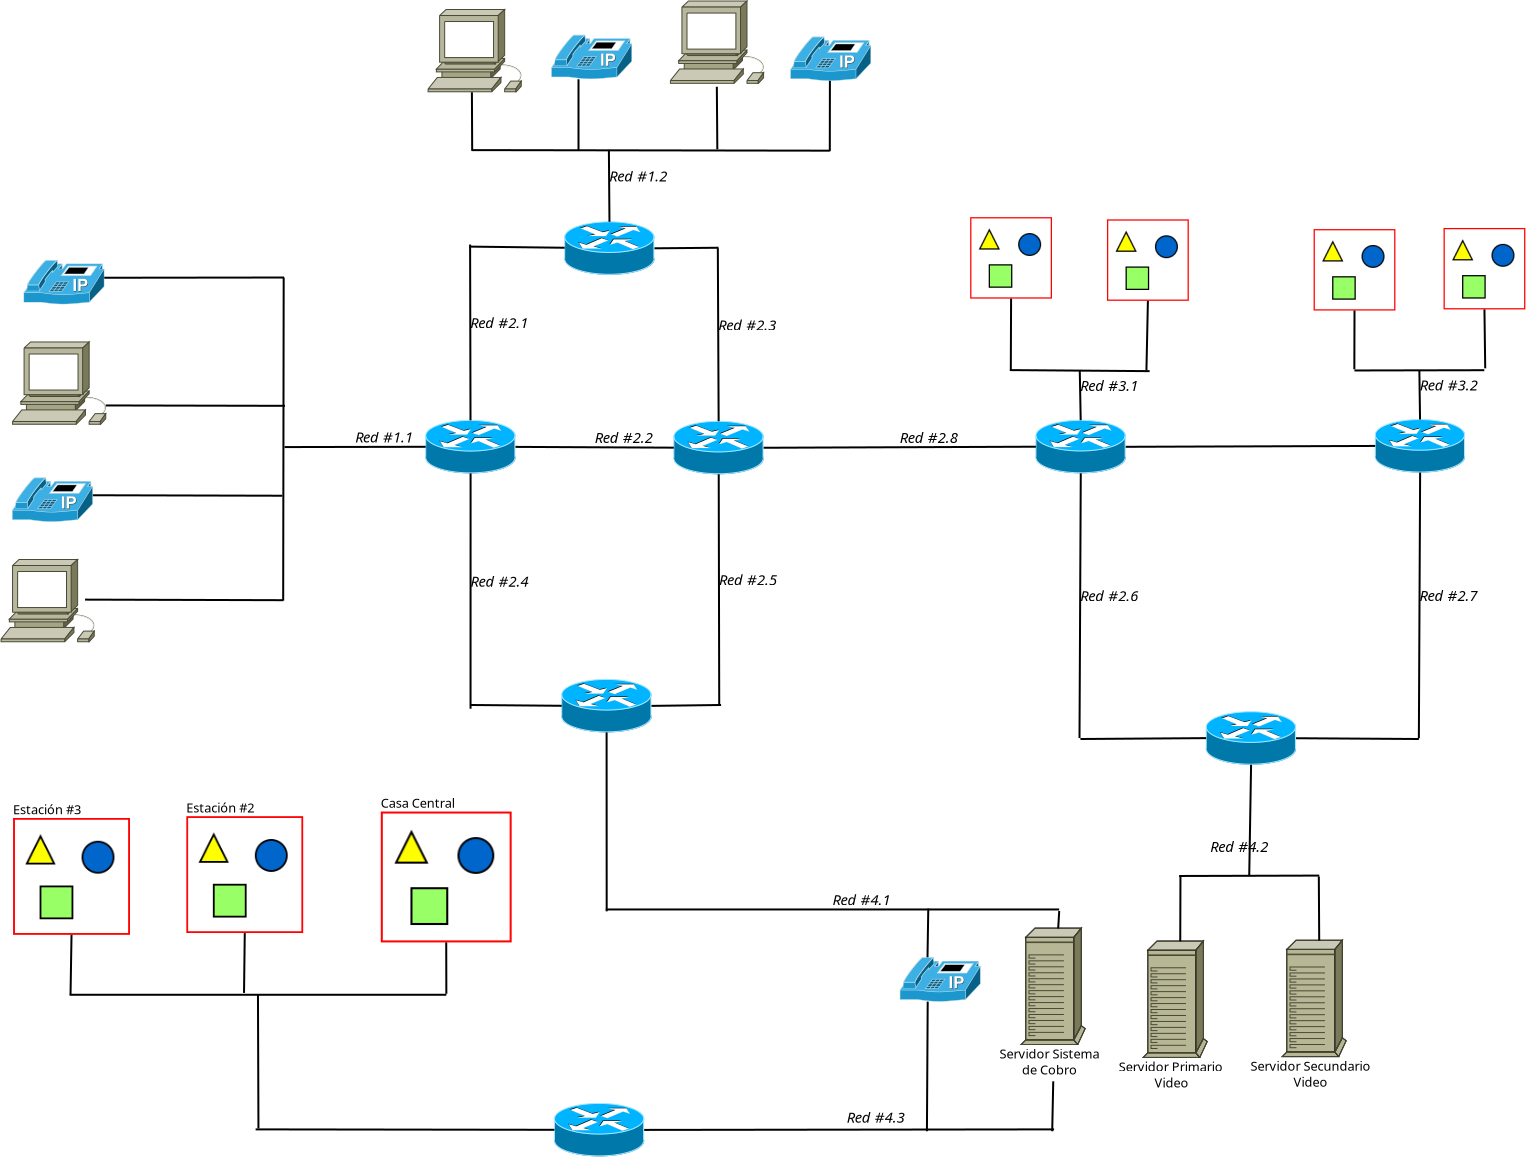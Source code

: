 <?xml version="1.0" encoding="UTF-8"?>
<dia:diagram xmlns:dia="http://www.lysator.liu.se/~alla/dia/">
  <dia:layer name="Fondo" visible="true" active="true">
    <dia:object type="Cisco - IP Phone" version="1" id="O0">
      <dia:attribute name="obj_pos">
        <dia:point val="-12.12,2.647"/>
      </dia:attribute>
      <dia:attribute name="obj_bb">
        <dia:rectangle val="-12.988,1.695;-7.149,5.766"/>
      </dia:attribute>
      <dia:attribute name="meta">
        <dia:composite type="dict"/>
      </dia:attribute>
      <dia:attribute name="elem_corner">
        <dia:point val="-12.12,2.647"/>
      </dia:attribute>
      <dia:attribute name="elem_width">
        <dia:real val="4.03"/>
      </dia:attribute>
      <dia:attribute name="elem_height">
        <dia:real val="2.213"/>
      </dia:attribute>
      <dia:attribute name="line_width">
        <dia:real val="0.1"/>
      </dia:attribute>
      <dia:attribute name="line_colour">
        <dia:color val="#000000"/>
      </dia:attribute>
      <dia:attribute name="fill_colour">
        <dia:color val="#ffffff"/>
      </dia:attribute>
      <dia:attribute name="show_background">
        <dia:boolean val="true"/>
      </dia:attribute>
      <dia:attribute name="line_style">
        <dia:enum val="0"/>
        <dia:real val="1"/>
      </dia:attribute>
      <dia:attribute name="flip_horizontal">
        <dia:boolean val="false"/>
      </dia:attribute>
      <dia:attribute name="flip_vertical">
        <dia:boolean val="false"/>
      </dia:attribute>
      <dia:attribute name="subscale">
        <dia:real val="1"/>
      </dia:attribute>
    </dia:object>
    <dia:object type="Cisco - SUN workstation" version="1" id="O1">
      <dia:attribute name="obj_pos">
        <dia:point val="-12.676,6.747"/>
      </dia:attribute>
      <dia:attribute name="obj_bb">
        <dia:rectangle val="-12.677,6.746;-8.015,10.886"/>
      </dia:attribute>
      <dia:attribute name="meta">
        <dia:composite type="dict"/>
      </dia:attribute>
      <dia:attribute name="elem_corner">
        <dia:point val="-12.676,6.747"/>
      </dia:attribute>
      <dia:attribute name="elem_width">
        <dia:real val="4.659"/>
      </dia:attribute>
      <dia:attribute name="elem_height">
        <dia:real val="4.137"/>
      </dia:attribute>
      <dia:attribute name="line_width">
        <dia:real val="0.1"/>
      </dia:attribute>
      <dia:attribute name="line_colour">
        <dia:color val="#000000"/>
      </dia:attribute>
      <dia:attribute name="fill_colour">
        <dia:color val="#ffffff"/>
      </dia:attribute>
      <dia:attribute name="show_background">
        <dia:boolean val="true"/>
      </dia:attribute>
      <dia:attribute name="line_style">
        <dia:enum val="0"/>
        <dia:real val="1"/>
      </dia:attribute>
      <dia:attribute name="flip_horizontal">
        <dia:boolean val="false"/>
      </dia:attribute>
      <dia:attribute name="flip_vertical">
        <dia:boolean val="false"/>
      </dia:attribute>
      <dia:attribute name="subscale">
        <dia:real val="1"/>
      </dia:attribute>
    </dia:object>
    <dia:object type="Standard - Image" version="0" id="O2">
      <dia:attribute name="obj_pos">
        <dia:point val="35.204,0.505"/>
      </dia:attribute>
      <dia:attribute name="obj_bb">
        <dia:rectangle val="35.154,0.455;39.346,4.628"/>
      </dia:attribute>
      <dia:attribute name="elem_corner">
        <dia:point val="35.204,0.505"/>
      </dia:attribute>
      <dia:attribute name="elem_width">
        <dia:real val="4.092"/>
      </dia:attribute>
      <dia:attribute name="elem_height">
        <dia:real val="4.073"/>
      </dia:attribute>
      <dia:attribute name="draw_border">
        <dia:boolean val="false"/>
      </dia:attribute>
      <dia:attribute name="keep_aspect">
        <dia:boolean val="true"/>
      </dia:attribute>
      <dia:attribute name="file">
        <dia:string>#camaraSeguridad.png#</dia:string>
      </dia:attribute>
    </dia:object>
    <dia:object type="Cisco - Router" version="1" id="O3">
      <dia:attribute name="obj_pos">
        <dia:point val="7.98,10.667"/>
      </dia:attribute>
      <dia:attribute name="obj_bb">
        <dia:rectangle val="7.979,10.666;12.47,13.318"/>
      </dia:attribute>
      <dia:attribute name="meta">
        <dia:composite type="dict"/>
      </dia:attribute>
      <dia:attribute name="elem_corner">
        <dia:point val="7.98,10.667"/>
      </dia:attribute>
      <dia:attribute name="elem_width">
        <dia:real val="4.49"/>
      </dia:attribute>
      <dia:attribute name="elem_height">
        <dia:real val="2.651"/>
      </dia:attribute>
      <dia:attribute name="line_width">
        <dia:real val="0.1"/>
      </dia:attribute>
      <dia:attribute name="line_colour">
        <dia:color val="#000000"/>
      </dia:attribute>
      <dia:attribute name="fill_colour">
        <dia:color val="#ffffff"/>
      </dia:attribute>
      <dia:attribute name="show_background">
        <dia:boolean val="true"/>
      </dia:attribute>
      <dia:attribute name="line_style">
        <dia:enum val="0"/>
        <dia:real val="1"/>
      </dia:attribute>
      <dia:attribute name="flip_horizontal">
        <dia:boolean val="false"/>
      </dia:attribute>
      <dia:attribute name="flip_vertical">
        <dia:boolean val="false"/>
      </dia:attribute>
      <dia:attribute name="subscale">
        <dia:real val="1"/>
      </dia:attribute>
    </dia:object>
    <dia:object type="Cisco - IP Phone" version="1" id="O4">
      <dia:attribute name="obj_pos">
        <dia:point val="-12.696,13.522"/>
      </dia:attribute>
      <dia:attribute name="obj_bb">
        <dia:rectangle val="-13.564,12.57;-7.725,16.641"/>
      </dia:attribute>
      <dia:attribute name="meta">
        <dia:composite type="dict"/>
      </dia:attribute>
      <dia:attribute name="elem_corner">
        <dia:point val="-12.696,13.522"/>
      </dia:attribute>
      <dia:attribute name="elem_width">
        <dia:real val="4.03"/>
      </dia:attribute>
      <dia:attribute name="elem_height">
        <dia:real val="2.213"/>
      </dia:attribute>
      <dia:attribute name="line_width">
        <dia:real val="0.1"/>
      </dia:attribute>
      <dia:attribute name="line_colour">
        <dia:color val="#000000"/>
      </dia:attribute>
      <dia:attribute name="fill_colour">
        <dia:color val="#ffffff"/>
      </dia:attribute>
      <dia:attribute name="show_background">
        <dia:boolean val="true"/>
      </dia:attribute>
      <dia:attribute name="line_style">
        <dia:enum val="0"/>
        <dia:real val="1"/>
      </dia:attribute>
      <dia:attribute name="flip_horizontal">
        <dia:boolean val="false"/>
      </dia:attribute>
      <dia:attribute name="flip_vertical">
        <dia:boolean val="false"/>
      </dia:attribute>
      <dia:attribute name="subscale">
        <dia:real val="1"/>
      </dia:attribute>
    </dia:object>
    <dia:object type="Cisco - SUN workstation" version="1" id="O5">
      <dia:attribute name="obj_pos">
        <dia:point val="-13.252,17.622"/>
      </dia:attribute>
      <dia:attribute name="obj_bb">
        <dia:rectangle val="-13.253,17.621;-8.59,21.761"/>
      </dia:attribute>
      <dia:attribute name="meta">
        <dia:composite type="dict"/>
      </dia:attribute>
      <dia:attribute name="elem_corner">
        <dia:point val="-13.252,17.622"/>
      </dia:attribute>
      <dia:attribute name="elem_width">
        <dia:real val="4.659"/>
      </dia:attribute>
      <dia:attribute name="elem_height">
        <dia:real val="4.137"/>
      </dia:attribute>
      <dia:attribute name="line_width">
        <dia:real val="0.1"/>
      </dia:attribute>
      <dia:attribute name="line_colour">
        <dia:color val="#000000"/>
      </dia:attribute>
      <dia:attribute name="fill_colour">
        <dia:color val="#ffffff"/>
      </dia:attribute>
      <dia:attribute name="show_background">
        <dia:boolean val="true"/>
      </dia:attribute>
      <dia:attribute name="line_style">
        <dia:enum val="0"/>
        <dia:real val="1"/>
      </dia:attribute>
      <dia:attribute name="flip_horizontal">
        <dia:boolean val="false"/>
      </dia:attribute>
      <dia:attribute name="flip_vertical">
        <dia:boolean val="false"/>
      </dia:attribute>
      <dia:attribute name="subscale">
        <dia:real val="1"/>
      </dia:attribute>
    </dia:object>
    <dia:object type="Standard - Line" version="0" id="O6">
      <dia:attribute name="obj_pos">
        <dia:point val="0.925,12.001"/>
      </dia:attribute>
      <dia:attribute name="obj_bb">
        <dia:rectangle val="0.875,11.937;8.03,12.052"/>
      </dia:attribute>
      <dia:attribute name="conn_endpoints">
        <dia:point val="0.925,12.001"/>
        <dia:point val="7.98,11.987"/>
      </dia:attribute>
      <dia:attribute name="numcp">
        <dia:int val="1"/>
      </dia:attribute>
      <dia:connections>
        <dia:connection handle="1" to="O3" connection="2"/>
      </dia:connections>
    </dia:object>
    <dia:object type="Standard - Line" version="0" id="O7">
      <dia:attribute name="obj_pos">
        <dia:point val="0.88,3.527"/>
      </dia:attribute>
      <dia:attribute name="obj_bb">
        <dia:rectangle val="0.805,3.477;0.93,19.731"/>
      </dia:attribute>
      <dia:attribute name="conn_endpoints">
        <dia:point val="0.88,3.527"/>
        <dia:point val="0.855,19.681"/>
      </dia:attribute>
      <dia:attribute name="numcp">
        <dia:int val="1"/>
      </dia:attribute>
    </dia:object>
    <dia:object type="Standard - Line" version="0" id="O8">
      <dia:attribute name="obj_pos">
        <dia:point val="-8.091,3.535"/>
      </dia:attribute>
      <dia:attribute name="obj_bb">
        <dia:rectangle val="-8.141,3.474;0.952,3.585"/>
      </dia:attribute>
      <dia:attribute name="conn_endpoints">
        <dia:point val="-8.091,3.535"/>
        <dia:point val="0.901,3.524"/>
      </dia:attribute>
      <dia:attribute name="numcp">
        <dia:int val="1"/>
      </dia:attribute>
      <dia:connections>
        <dia:connection handle="0" to="O0" connection="11"/>
      </dia:connections>
    </dia:object>
    <dia:object type="Standard - Line" version="0" id="O9">
      <dia:attribute name="obj_pos">
        <dia:point val="-8.017,9.92"/>
      </dia:attribute>
      <dia:attribute name="obj_bb">
        <dia:rectangle val="-8.067,9.87;0.996,9.99"/>
      </dia:attribute>
      <dia:attribute name="conn_endpoints">
        <dia:point val="-8.017,9.92"/>
        <dia:point val="0.946,9.939"/>
      </dia:attribute>
      <dia:attribute name="numcp">
        <dia:int val="1"/>
      </dia:attribute>
      <dia:connections>
        <dia:connection handle="0" to="O1" connection="7"/>
      </dia:connections>
    </dia:object>
    <dia:object type="Standard - Line" version="0" id="O10">
      <dia:attribute name="obj_pos">
        <dia:point val="-8.666,14.41"/>
      </dia:attribute>
      <dia:attribute name="obj_bb">
        <dia:rectangle val="-8.716,14.36;0.864,14.485"/>
      </dia:attribute>
      <dia:attribute name="conn_endpoints">
        <dia:point val="-8.666,14.41"/>
        <dia:point val="0.814,14.434"/>
      </dia:attribute>
      <dia:attribute name="numcp">
        <dia:int val="1"/>
      </dia:attribute>
      <dia:connections>
        <dia:connection handle="0" to="O4" connection="11"/>
      </dia:connections>
    </dia:object>
    <dia:object type="Standard - Line" version="0" id="O11">
      <dia:attribute name="obj_pos">
        <dia:point val="10.221,10.667"/>
      </dia:attribute>
      <dia:attribute name="obj_bb">
        <dia:rectangle val="10.15,1.825;10.271,10.717"/>
      </dia:attribute>
      <dia:attribute name="conn_endpoints">
        <dia:point val="10.221,10.667"/>
        <dia:point val="10.201,1.875"/>
      </dia:attribute>
      <dia:attribute name="numcp">
        <dia:int val="1"/>
      </dia:attribute>
      <dia:connections>
        <dia:connection handle="0" to="O3" connection="0"/>
      </dia:connections>
    </dia:object>
    <dia:object type="Standard - Line" version="0" id="O12">
      <dia:attribute name="obj_pos">
        <dia:point val="-9.052,19.629"/>
      </dia:attribute>
      <dia:attribute name="obj_bb">
        <dia:rectangle val="-9.102,19.579;0.905,19.707"/>
      </dia:attribute>
      <dia:attribute name="conn_endpoints">
        <dia:point val="-9.052,19.629"/>
        <dia:point val="0.855,19.657"/>
      </dia:attribute>
      <dia:attribute name="numcp">
        <dia:int val="1"/>
      </dia:attribute>
    </dia:object>
    <dia:object type="Cisco - Router" version="1" id="O13">
      <dia:attribute name="obj_pos">
        <dia:point val="14.928,0.738"/>
      </dia:attribute>
      <dia:attribute name="obj_bb">
        <dia:rectangle val="14.927,0.738;19.418,3.39"/>
      </dia:attribute>
      <dia:attribute name="meta">
        <dia:composite type="dict"/>
      </dia:attribute>
      <dia:attribute name="elem_corner">
        <dia:point val="14.928,0.738"/>
      </dia:attribute>
      <dia:attribute name="elem_width">
        <dia:real val="4.49"/>
      </dia:attribute>
      <dia:attribute name="elem_height">
        <dia:real val="2.651"/>
      </dia:attribute>
      <dia:attribute name="line_width">
        <dia:real val="0.1"/>
      </dia:attribute>
      <dia:attribute name="line_colour">
        <dia:color val="#000000"/>
      </dia:attribute>
      <dia:attribute name="fill_colour">
        <dia:color val="#ffffff"/>
      </dia:attribute>
      <dia:attribute name="show_background">
        <dia:boolean val="true"/>
      </dia:attribute>
      <dia:attribute name="line_style">
        <dia:enum val="0"/>
        <dia:real val="1"/>
      </dia:attribute>
      <dia:attribute name="flip_horizontal">
        <dia:boolean val="false"/>
      </dia:attribute>
      <dia:attribute name="flip_vertical">
        <dia:boolean val="false"/>
      </dia:attribute>
      <dia:attribute name="subscale">
        <dia:real val="1"/>
      </dia:attribute>
    </dia:object>
    <dia:object type="Cisco - Router" version="1" id="O14">
      <dia:attribute name="obj_pos">
        <dia:point val="20.387,10.711"/>
      </dia:attribute>
      <dia:attribute name="obj_bb">
        <dia:rectangle val="20.387,10.711;24.878,13.363"/>
      </dia:attribute>
      <dia:attribute name="meta">
        <dia:composite type="dict"/>
      </dia:attribute>
      <dia:attribute name="elem_corner">
        <dia:point val="20.387,10.711"/>
      </dia:attribute>
      <dia:attribute name="elem_width">
        <dia:real val="4.49"/>
      </dia:attribute>
      <dia:attribute name="elem_height">
        <dia:real val="2.651"/>
      </dia:attribute>
      <dia:attribute name="line_width">
        <dia:real val="0.1"/>
      </dia:attribute>
      <dia:attribute name="line_colour">
        <dia:color val="#000000"/>
      </dia:attribute>
      <dia:attribute name="fill_colour">
        <dia:color val="#ffffff"/>
      </dia:attribute>
      <dia:attribute name="show_background">
        <dia:boolean val="true"/>
      </dia:attribute>
      <dia:attribute name="line_style">
        <dia:enum val="0"/>
        <dia:real val="1"/>
      </dia:attribute>
      <dia:attribute name="flip_horizontal">
        <dia:boolean val="false"/>
      </dia:attribute>
      <dia:attribute name="flip_vertical">
        <dia:boolean val="false"/>
      </dia:attribute>
      <dia:attribute name="subscale">
        <dia:real val="1"/>
      </dia:attribute>
    </dia:object>
    <dia:object type="Standard - Line" version="0" id="O15">
      <dia:attribute name="obj_pos">
        <dia:point val="10.172,1.978"/>
      </dia:attribute>
      <dia:attribute name="obj_bb">
        <dia:rectangle val="10.121,1.927;14.979,2.086"/>
      </dia:attribute>
      <dia:attribute name="conn_endpoints">
        <dia:point val="10.172,1.978"/>
        <dia:point val="14.928,2.035"/>
      </dia:attribute>
      <dia:attribute name="numcp">
        <dia:int val="1"/>
      </dia:attribute>
      <dia:connections>
        <dia:connection handle="1" to="O13" connection="4"/>
      </dia:connections>
    </dia:object>
    <dia:object type="Cisco - IP Phone" version="1" id="O16">
      <dia:attribute name="obj_pos">
        <dia:point val="14.263,-8.614"/>
      </dia:attribute>
      <dia:attribute name="obj_bb">
        <dia:rectangle val="13.395,-9.566;19.235,-5.496"/>
      </dia:attribute>
      <dia:attribute name="meta">
        <dia:composite type="dict"/>
      </dia:attribute>
      <dia:attribute name="elem_corner">
        <dia:point val="14.263,-8.614"/>
      </dia:attribute>
      <dia:attribute name="elem_width">
        <dia:real val="4.03"/>
      </dia:attribute>
      <dia:attribute name="elem_height">
        <dia:real val="2.213"/>
      </dia:attribute>
      <dia:attribute name="line_width">
        <dia:real val="0.1"/>
      </dia:attribute>
      <dia:attribute name="line_colour">
        <dia:color val="#000000"/>
      </dia:attribute>
      <dia:attribute name="fill_colour">
        <dia:color val="#ffffff"/>
      </dia:attribute>
      <dia:attribute name="show_background">
        <dia:boolean val="true"/>
      </dia:attribute>
      <dia:attribute name="line_style">
        <dia:enum val="0"/>
        <dia:real val="1"/>
      </dia:attribute>
      <dia:attribute name="flip_horizontal">
        <dia:boolean val="false"/>
      </dia:attribute>
      <dia:attribute name="flip_vertical">
        <dia:boolean val="false"/>
      </dia:attribute>
      <dia:attribute name="subscale">
        <dia:real val="1"/>
      </dia:attribute>
    </dia:object>
    <dia:object type="Cisco - SUN workstation" version="1" id="O17">
      <dia:attribute name="obj_pos">
        <dia:point val="8.1,-9.877"/>
      </dia:attribute>
      <dia:attribute name="obj_bb">
        <dia:rectangle val="8.099,-9.878;12.761,-5.739"/>
      </dia:attribute>
      <dia:attribute name="meta">
        <dia:composite type="dict"/>
      </dia:attribute>
      <dia:attribute name="elem_corner">
        <dia:point val="8.1,-9.877"/>
      </dia:attribute>
      <dia:attribute name="elem_width">
        <dia:real val="4.659"/>
      </dia:attribute>
      <dia:attribute name="elem_height">
        <dia:real val="4.137"/>
      </dia:attribute>
      <dia:attribute name="line_width">
        <dia:real val="0.1"/>
      </dia:attribute>
      <dia:attribute name="line_colour">
        <dia:color val="#000000"/>
      </dia:attribute>
      <dia:attribute name="fill_colour">
        <dia:color val="#ffffff"/>
      </dia:attribute>
      <dia:attribute name="show_background">
        <dia:boolean val="true"/>
      </dia:attribute>
      <dia:attribute name="line_style">
        <dia:enum val="0"/>
        <dia:real val="1"/>
      </dia:attribute>
      <dia:attribute name="flip_horizontal">
        <dia:boolean val="false"/>
      </dia:attribute>
      <dia:attribute name="flip_vertical">
        <dia:boolean val="false"/>
      </dia:attribute>
      <dia:attribute name="subscale">
        <dia:real val="1"/>
      </dia:attribute>
    </dia:object>
    <dia:object type="Cisco - IP Phone" version="1" id="O18">
      <dia:attribute name="obj_pos">
        <dia:point val="26.216,-8.524"/>
      </dia:attribute>
      <dia:attribute name="obj_bb">
        <dia:rectangle val="25.348,-9.476;31.188,-5.405"/>
      </dia:attribute>
      <dia:attribute name="meta">
        <dia:composite type="dict"/>
      </dia:attribute>
      <dia:attribute name="elem_corner">
        <dia:point val="26.216,-8.524"/>
      </dia:attribute>
      <dia:attribute name="elem_width">
        <dia:real val="4.03"/>
      </dia:attribute>
      <dia:attribute name="elem_height">
        <dia:real val="2.213"/>
      </dia:attribute>
      <dia:attribute name="line_width">
        <dia:real val="0.1"/>
      </dia:attribute>
      <dia:attribute name="line_colour">
        <dia:color val="#000000"/>
      </dia:attribute>
      <dia:attribute name="fill_colour">
        <dia:color val="#ffffff"/>
      </dia:attribute>
      <dia:attribute name="show_background">
        <dia:boolean val="true"/>
      </dia:attribute>
      <dia:attribute name="line_style">
        <dia:enum val="0"/>
        <dia:real val="1"/>
      </dia:attribute>
      <dia:attribute name="flip_horizontal">
        <dia:boolean val="false"/>
      </dia:attribute>
      <dia:attribute name="flip_vertical">
        <dia:boolean val="false"/>
      </dia:attribute>
      <dia:attribute name="subscale">
        <dia:real val="1"/>
      </dia:attribute>
    </dia:object>
    <dia:object type="Cisco - SUN workstation" version="1" id="O19">
      <dia:attribute name="obj_pos">
        <dia:point val="20.216,-10.3"/>
      </dia:attribute>
      <dia:attribute name="obj_bb">
        <dia:rectangle val="20.215,-10.302;24.878,-6.162"/>
      </dia:attribute>
      <dia:attribute name="meta">
        <dia:composite type="dict"/>
      </dia:attribute>
      <dia:attribute name="elem_corner">
        <dia:point val="20.216,-10.3"/>
      </dia:attribute>
      <dia:attribute name="elem_width">
        <dia:real val="4.659"/>
      </dia:attribute>
      <dia:attribute name="elem_height">
        <dia:real val="4.137"/>
      </dia:attribute>
      <dia:attribute name="line_width">
        <dia:real val="0.1"/>
      </dia:attribute>
      <dia:attribute name="line_colour">
        <dia:color val="#000000"/>
      </dia:attribute>
      <dia:attribute name="fill_colour">
        <dia:color val="#ffffff"/>
      </dia:attribute>
      <dia:attribute name="show_background">
        <dia:boolean val="true"/>
      </dia:attribute>
      <dia:attribute name="line_style">
        <dia:enum val="0"/>
        <dia:real val="1"/>
      </dia:attribute>
      <dia:attribute name="flip_horizontal">
        <dia:boolean val="false"/>
      </dia:attribute>
      <dia:attribute name="flip_vertical">
        <dia:boolean val="false"/>
      </dia:attribute>
      <dia:attribute name="subscale">
        <dia:real val="1"/>
      </dia:attribute>
    </dia:object>
    <dia:object type="Standard - Line" version="0" id="O20">
      <dia:attribute name="obj_pos">
        <dia:point val="10.284,-2.847"/>
      </dia:attribute>
      <dia:attribute name="obj_bb">
        <dia:rectangle val="10.234,-2.897;28.231,-2.769"/>
      </dia:attribute>
      <dia:attribute name="conn_endpoints">
        <dia:point val="10.284,-2.847"/>
        <dia:point val="28.181,-2.819"/>
      </dia:attribute>
      <dia:attribute name="numcp">
        <dia:int val="1"/>
      </dia:attribute>
    </dia:object>
    <dia:object type="Standard - Line" version="0" id="O21">
      <dia:attribute name="obj_pos">
        <dia:point val="10.291,-5.74"/>
      </dia:attribute>
      <dia:attribute name="obj_bb">
        <dia:rectangle val="10.241,-5.79;10.355,-2.762"/>
      </dia:attribute>
      <dia:attribute name="conn_endpoints">
        <dia:point val="10.291,-5.74"/>
        <dia:point val="10.305,-2.812"/>
      </dia:attribute>
      <dia:attribute name="numcp">
        <dia:int val="1"/>
      </dia:attribute>
      <dia:connections>
        <dia:connection handle="0" to="O17" connection="5"/>
      </dia:connections>
    </dia:object>
    <dia:object type="Standard - Line" version="0" id="O22">
      <dia:attribute name="obj_pos">
        <dia:point val="15.621,-2.819"/>
      </dia:attribute>
      <dia:attribute name="obj_bb">
        <dia:rectangle val="15.571,-6.438;15.671,-2.769"/>
      </dia:attribute>
      <dia:attribute name="conn_endpoints">
        <dia:point val="15.621,-2.819"/>
        <dia:point val="15.621,-6.388"/>
      </dia:attribute>
      <dia:attribute name="numcp">
        <dia:int val="1"/>
      </dia:attribute>
    </dia:object>
    <dia:object type="Standard - Line" version="0" id="O23">
      <dia:attribute name="obj_pos">
        <dia:point val="22.562,-2.885"/>
      </dia:attribute>
      <dia:attribute name="obj_bb">
        <dia:rectangle val="22.488,-6.064;22.613,-2.834"/>
      </dia:attribute>
      <dia:attribute name="conn_endpoints">
        <dia:point val="22.562,-2.885"/>
        <dia:point val="22.538,-6.014"/>
      </dia:attribute>
      <dia:attribute name="numcp">
        <dia:int val="1"/>
      </dia:attribute>
    </dia:object>
    <dia:object type="Standard - Line" version="0" id="O24">
      <dia:attribute name="obj_pos">
        <dia:point val="28.186,-2.792"/>
      </dia:attribute>
      <dia:attribute name="obj_bb">
        <dia:rectangle val="28.136,-6.361;28.241,-2.742"/>
      </dia:attribute>
      <dia:attribute name="conn_endpoints">
        <dia:point val="28.186,-2.792"/>
        <dia:point val="28.191,-6.311"/>
      </dia:attribute>
      <dia:attribute name="numcp">
        <dia:int val="1"/>
      </dia:attribute>
      <dia:connections>
        <dia:connection handle="1" to="O18" connection="5"/>
      </dia:connections>
    </dia:object>
    <dia:object type="Standard - Line" version="0" id="O25">
      <dia:attribute name="obj_pos">
        <dia:point val="17.169,0.738"/>
      </dia:attribute>
      <dia:attribute name="obj_bb">
        <dia:rectangle val="17.089,-2.909;17.219,0.789"/>
      </dia:attribute>
      <dia:attribute name="conn_endpoints">
        <dia:point val="17.169,0.738"/>
        <dia:point val="17.14,-2.859"/>
      </dia:attribute>
      <dia:attribute name="numcp">
        <dia:int val="1"/>
      </dia:attribute>
      <dia:connections>
        <dia:connection handle="0" to="O13" connection="0"/>
      </dia:connections>
    </dia:object>
    <dia:object type="Standard - Line" version="0" id="O26">
      <dia:attribute name="obj_pos">
        <dia:point val="22.628,10.711"/>
      </dia:attribute>
      <dia:attribute name="obj_bb">
        <dia:rectangle val="22.537,2.008;22.678,10.761"/>
      </dia:attribute>
      <dia:attribute name="conn_endpoints">
        <dia:point val="22.628,10.711"/>
        <dia:point val="22.587,2.059"/>
      </dia:attribute>
      <dia:attribute name="numcp">
        <dia:int val="1"/>
      </dia:attribute>
      <dia:connections>
        <dia:connection handle="0" to="O14" connection="0"/>
      </dia:connections>
    </dia:object>
    <dia:object type="Standard - Line" version="0" id="O27">
      <dia:attribute name="obj_pos">
        <dia:point val="19.418,2.063"/>
      </dia:attribute>
      <dia:attribute name="obj_bb">
        <dia:rectangle val="19.367,1.985;22.672,2.114"/>
      </dia:attribute>
      <dia:attribute name="conn_endpoints">
        <dia:point val="19.418,2.063"/>
        <dia:point val="22.622,2.035"/>
      </dia:attribute>
      <dia:attribute name="numcp">
        <dia:int val="1"/>
      </dia:attribute>
      <dia:connections>
        <dia:connection handle="0" to="O13" connection="3"/>
      </dia:connections>
    </dia:object>
    <dia:object type="Standard - Line" version="0" id="O28">
      <dia:attribute name="obj_pos">
        <dia:point val="12.47,11.992"/>
      </dia:attribute>
      <dia:attribute name="obj_bb">
        <dia:rectangle val="12.42,11.942;20.438,12.082"/>
      </dia:attribute>
      <dia:attribute name="conn_endpoints">
        <dia:point val="12.47,11.992"/>
        <dia:point val="20.387,12.031"/>
      </dia:attribute>
      <dia:attribute name="numcp">
        <dia:int val="1"/>
      </dia:attribute>
      <dia:connections>
        <dia:connection handle="0" to="O3" connection="3"/>
        <dia:connection handle="1" to="O14" connection="2"/>
      </dia:connections>
    </dia:object>
    <dia:object type="Standard - Image" version="0" id="O29">
      <dia:attribute name="obj_pos">
        <dia:point val="42.045,0.616"/>
      </dia:attribute>
      <dia:attribute name="obj_bb">
        <dia:rectangle val="41.995,0.566;46.187,4.739"/>
      </dia:attribute>
      <dia:attribute name="elem_corner">
        <dia:point val="42.045,0.616"/>
      </dia:attribute>
      <dia:attribute name="elem_width">
        <dia:real val="4.092"/>
      </dia:attribute>
      <dia:attribute name="elem_height">
        <dia:real val="4.073"/>
      </dia:attribute>
      <dia:attribute name="draw_border">
        <dia:boolean val="false"/>
      </dia:attribute>
      <dia:attribute name="keep_aspect">
        <dia:boolean val="true"/>
      </dia:attribute>
      <dia:attribute name="file">
        <dia:string>#camaraSeguridad.png#</dia:string>
      </dia:attribute>
    </dia:object>
    <dia:object type="Standard - Image" version="0" id="O30">
      <dia:attribute name="obj_pos">
        <dia:point val="58.872,1.046"/>
      </dia:attribute>
      <dia:attribute name="obj_bb">
        <dia:rectangle val="58.822,0.996;63.014,5.169"/>
      </dia:attribute>
      <dia:attribute name="elem_corner">
        <dia:point val="58.872,1.046"/>
      </dia:attribute>
      <dia:attribute name="elem_width">
        <dia:real val="4.092"/>
      </dia:attribute>
      <dia:attribute name="elem_height">
        <dia:real val="4.073"/>
      </dia:attribute>
      <dia:attribute name="draw_border">
        <dia:boolean val="false"/>
      </dia:attribute>
      <dia:attribute name="keep_aspect">
        <dia:boolean val="true"/>
      </dia:attribute>
      <dia:attribute name="file">
        <dia:string>#camaraSeguridad.png#</dia:string>
      </dia:attribute>
    </dia:object>
    <dia:object type="Standard - Image" version="0" id="O31">
      <dia:attribute name="obj_pos">
        <dia:point val="52.375,1.102"/>
      </dia:attribute>
      <dia:attribute name="obj_bb">
        <dia:rectangle val="52.325,1.052;56.517,5.225"/>
      </dia:attribute>
      <dia:attribute name="elem_corner">
        <dia:point val="52.375,1.102"/>
      </dia:attribute>
      <dia:attribute name="elem_width">
        <dia:real val="4.092"/>
      </dia:attribute>
      <dia:attribute name="elem_height">
        <dia:real val="4.073"/>
      </dia:attribute>
      <dia:attribute name="draw_border">
        <dia:boolean val="false"/>
      </dia:attribute>
      <dia:attribute name="keep_aspect">
        <dia:boolean val="true"/>
      </dia:attribute>
      <dia:attribute name="file">
        <dia:string>#camaraSeguridad.png#</dia:string>
      </dia:attribute>
    </dia:object>
    <dia:object type="Cisco - Router" version="1" id="O32">
      <dia:attribute name="obj_pos">
        <dia:point val="38.49,10.662"/>
      </dia:attribute>
      <dia:attribute name="obj_bb">
        <dia:rectangle val="38.489,10.662;42.98,13.314"/>
      </dia:attribute>
      <dia:attribute name="meta">
        <dia:composite type="dict"/>
      </dia:attribute>
      <dia:attribute name="elem_corner">
        <dia:point val="38.49,10.662"/>
      </dia:attribute>
      <dia:attribute name="elem_width">
        <dia:real val="4.49"/>
      </dia:attribute>
      <dia:attribute name="elem_height">
        <dia:real val="2.651"/>
      </dia:attribute>
      <dia:attribute name="line_width">
        <dia:real val="0.1"/>
      </dia:attribute>
      <dia:attribute name="line_colour">
        <dia:color val="#000000"/>
      </dia:attribute>
      <dia:attribute name="fill_colour">
        <dia:color val="#ffffff"/>
      </dia:attribute>
      <dia:attribute name="show_background">
        <dia:boolean val="true"/>
      </dia:attribute>
      <dia:attribute name="line_style">
        <dia:enum val="0"/>
        <dia:real val="1"/>
      </dia:attribute>
      <dia:attribute name="flip_horizontal">
        <dia:boolean val="false"/>
      </dia:attribute>
      <dia:attribute name="flip_vertical">
        <dia:boolean val="false"/>
      </dia:attribute>
      <dia:attribute name="subscale">
        <dia:real val="1"/>
      </dia:attribute>
    </dia:object>
    <dia:object type="Cisco - Router" version="1" id="O33">
      <dia:attribute name="obj_pos">
        <dia:point val="55.457,10.625"/>
      </dia:attribute>
      <dia:attribute name="obj_bb">
        <dia:rectangle val="55.457,10.625;59.948,13.277"/>
      </dia:attribute>
      <dia:attribute name="meta">
        <dia:composite type="dict"/>
      </dia:attribute>
      <dia:attribute name="elem_corner">
        <dia:point val="55.457,10.625"/>
      </dia:attribute>
      <dia:attribute name="elem_width">
        <dia:real val="4.49"/>
      </dia:attribute>
      <dia:attribute name="elem_height">
        <dia:real val="2.651"/>
      </dia:attribute>
      <dia:attribute name="line_width">
        <dia:real val="0.1"/>
      </dia:attribute>
      <dia:attribute name="line_colour">
        <dia:color val="#000000"/>
      </dia:attribute>
      <dia:attribute name="fill_colour">
        <dia:color val="#ffffff"/>
      </dia:attribute>
      <dia:attribute name="show_background">
        <dia:boolean val="true"/>
      </dia:attribute>
      <dia:attribute name="line_style">
        <dia:enum val="0"/>
        <dia:real val="1"/>
      </dia:attribute>
      <dia:attribute name="flip_horizontal">
        <dia:boolean val="false"/>
      </dia:attribute>
      <dia:attribute name="flip_vertical">
        <dia:boolean val="false"/>
      </dia:attribute>
      <dia:attribute name="subscale">
        <dia:real val="1"/>
      </dia:attribute>
    </dia:object>
    <dia:object type="Cisco - Router" version="1" id="O34">
      <dia:attribute name="obj_pos">
        <dia:point val="14.781,23.617"/>
      </dia:attribute>
      <dia:attribute name="obj_bb">
        <dia:rectangle val="14.781,23.616;19.272,26.268"/>
      </dia:attribute>
      <dia:attribute name="meta">
        <dia:composite type="dict"/>
      </dia:attribute>
      <dia:attribute name="elem_corner">
        <dia:point val="14.781,23.617"/>
      </dia:attribute>
      <dia:attribute name="elem_width">
        <dia:real val="4.49"/>
      </dia:attribute>
      <dia:attribute name="elem_height">
        <dia:real val="2.651"/>
      </dia:attribute>
      <dia:attribute name="line_width">
        <dia:real val="0.1"/>
      </dia:attribute>
      <dia:attribute name="line_colour">
        <dia:color val="#000000"/>
      </dia:attribute>
      <dia:attribute name="fill_colour">
        <dia:color val="#ffffff"/>
      </dia:attribute>
      <dia:attribute name="show_background">
        <dia:boolean val="true"/>
      </dia:attribute>
      <dia:attribute name="line_style">
        <dia:enum val="0"/>
        <dia:real val="1"/>
      </dia:attribute>
      <dia:attribute name="flip_horizontal">
        <dia:boolean val="false"/>
      </dia:attribute>
      <dia:attribute name="flip_vertical">
        <dia:boolean val="false"/>
      </dia:attribute>
      <dia:attribute name="subscale">
        <dia:real val="1"/>
      </dia:attribute>
    </dia:object>
    <dia:object type="Standard - Line" version="0" id="O35">
      <dia:attribute name="obj_pos">
        <dia:point val="10.225,13.318"/>
      </dia:attribute>
      <dia:attribute name="obj_bb">
        <dia:rectangle val="10.174,13.268;10.274,25.134"/>
      </dia:attribute>
      <dia:attribute name="conn_endpoints">
        <dia:point val="10.225,13.318"/>
        <dia:point val="10.223,25.084"/>
      </dia:attribute>
      <dia:attribute name="numcp">
        <dia:int val="1"/>
      </dia:attribute>
      <dia:connections>
        <dia:connection handle="0" to="O3" connection="1"/>
      </dia:connections>
    </dia:object>
    <dia:object type="Standard - Line" version="0" id="O36">
      <dia:attribute name="obj_pos">
        <dia:point val="10.223,24.897"/>
      </dia:attribute>
      <dia:attribute name="obj_bb">
        <dia:rectangle val="10.173,24.847;14.832,24.987"/>
      </dia:attribute>
      <dia:attribute name="conn_endpoints">
        <dia:point val="10.223,24.897"/>
        <dia:point val="14.781,24.937"/>
      </dia:attribute>
      <dia:attribute name="numcp">
        <dia:int val="1"/>
      </dia:attribute>
      <dia:connections>
        <dia:connection handle="1" to="O34" connection="2"/>
      </dia:connections>
    </dia:object>
    <dia:object type="Standard - Line" version="0" id="O37">
      <dia:attribute name="obj_pos">
        <dia:point val="22.632,13.362"/>
      </dia:attribute>
      <dia:attribute name="obj_bb">
        <dia:rectangle val="22.582,13.312;22.707,24.947"/>
      </dia:attribute>
      <dia:attribute name="conn_endpoints">
        <dia:point val="22.632,13.362"/>
        <dia:point val="22.657,24.897"/>
      </dia:attribute>
      <dia:attribute name="numcp">
        <dia:int val="1"/>
      </dia:attribute>
      <dia:connections>
        <dia:connection handle="0" to="O14" connection="1"/>
      </dia:connections>
    </dia:object>
    <dia:object type="Standard - Line" version="0" id="O38">
      <dia:attribute name="obj_pos">
        <dia:point val="19.271,24.942"/>
      </dia:attribute>
      <dia:attribute name="obj_bb">
        <dia:rectangle val="19.221,24.846;22.801,24.993"/>
      </dia:attribute>
      <dia:attribute name="conn_endpoints">
        <dia:point val="19.271,24.942"/>
        <dia:point val="22.75,24.897"/>
      </dia:attribute>
      <dia:attribute name="numcp">
        <dia:int val="1"/>
      </dia:attribute>
      <dia:connections>
        <dia:connection handle="0" to="O34" connection="3"/>
      </dia:connections>
    </dia:object>
    <dia:object type="Standard - Line" version="0" id="O39">
      <dia:attribute name="obj_pos">
        <dia:point val="17.026,26.268"/>
      </dia:attribute>
      <dia:attribute name="obj_bb">
        <dia:rectangle val="16.976,26.218;17.08,35.264"/>
      </dia:attribute>
      <dia:attribute name="conn_endpoints">
        <dia:point val="17.026,26.268"/>
        <dia:point val="17.03,35.214"/>
      </dia:attribute>
      <dia:attribute name="numcp">
        <dia:int val="1"/>
      </dia:attribute>
      <dia:connections>
        <dia:connection handle="0" to="O34" connection="1"/>
      </dia:connections>
    </dia:object>
    <dia:object type="Standard - Line" version="0" id="O40">
      <dia:attribute name="obj_pos">
        <dia:point val="37.192,8.152"/>
      </dia:attribute>
      <dia:attribute name="obj_bb">
        <dia:rectangle val="37.142,8.102;44.227,8.255"/>
      </dia:attribute>
      <dia:attribute name="conn_endpoints">
        <dia:point val="37.192,8.152"/>
        <dia:point val="44.177,8.205"/>
      </dia:attribute>
      <dia:attribute name="numcp">
        <dia:int val="1"/>
      </dia:attribute>
    </dia:object>
    <dia:object type="Standard - Line" version="0" id="O41">
      <dia:attribute name="obj_pos">
        <dia:point val="40.731,10.662"/>
      </dia:attribute>
      <dia:attribute name="obj_bb">
        <dia:rectangle val="40.633,8.127;40.782,10.713"/>
      </dia:attribute>
      <dia:attribute name="conn_endpoints">
        <dia:point val="40.731,10.662"/>
        <dia:point val="40.684,8.178"/>
      </dia:attribute>
      <dia:attribute name="numcp">
        <dia:int val="1"/>
      </dia:attribute>
      <dia:connections>
        <dia:connection handle="0" to="O32" connection="0"/>
        <dia:connection handle="1" to="O40" connection="0"/>
      </dia:connections>
    </dia:object>
    <dia:object type="Standard - Line" version="0" id="O42">
      <dia:attribute name="obj_pos">
        <dia:point val="37.25,4.578"/>
      </dia:attribute>
      <dia:attribute name="obj_bb">
        <dia:rectangle val="37.185,4.528;37.3,8.246"/>
      </dia:attribute>
      <dia:attribute name="conn_endpoints">
        <dia:point val="37.25,4.578"/>
        <dia:point val="37.236,8.196"/>
      </dia:attribute>
      <dia:attribute name="numcp">
        <dia:int val="1"/>
      </dia:attribute>
      <dia:connections>
        <dia:connection handle="0" to="O2" connection="6"/>
      </dia:connections>
    </dia:object>
    <dia:object type="Standard - Line" version="0" id="O43">
      <dia:attribute name="obj_pos">
        <dia:point val="44.017,8.18"/>
      </dia:attribute>
      <dia:attribute name="obj_bb">
        <dia:rectangle val="43.966,4.638;44.142,8.231"/>
      </dia:attribute>
      <dia:attribute name="conn_endpoints">
        <dia:point val="44.017,8.18"/>
        <dia:point val="44.091,4.689"/>
      </dia:attribute>
      <dia:attribute name="numcp">
        <dia:int val="1"/>
      </dia:attribute>
      <dia:connections>
        <dia:connection handle="1" to="O29" connection="6"/>
      </dia:connections>
    </dia:object>
    <dia:object type="Standard - Line" version="0" id="O44">
      <dia:attribute name="obj_pos">
        <dia:point val="54.417,8.171"/>
      </dia:attribute>
      <dia:attribute name="obj_bb">
        <dia:rectangle val="54.367,8.108;60.961,8.221"/>
      </dia:attribute>
      <dia:attribute name="conn_endpoints">
        <dia:point val="54.417,8.171"/>
        <dia:point val="60.911,8.158"/>
      </dia:attribute>
      <dia:attribute name="numcp">
        <dia:int val="1"/>
      </dia:attribute>
    </dia:object>
    <dia:object type="Standard - Line" version="0" id="O45">
      <dia:attribute name="obj_pos">
        <dia:point val="54.421,5.175"/>
      </dia:attribute>
      <dia:attribute name="obj_bb">
        <dia:rectangle val="54.363,5.125;54.471,8.161"/>
      </dia:attribute>
      <dia:attribute name="conn_endpoints">
        <dia:point val="54.421,5.175"/>
        <dia:point val="54.413,8.111"/>
      </dia:attribute>
      <dia:attribute name="numcp">
        <dia:int val="1"/>
      </dia:attribute>
      <dia:connections>
        <dia:connection handle="0" to="O31" connection="6"/>
      </dia:connections>
    </dia:object>
    <dia:object type="Standard - Line" version="0" id="O46">
      <dia:attribute name="obj_pos">
        <dia:point val="60.957,8.065"/>
      </dia:attribute>
      <dia:attribute name="obj_bb">
        <dia:rectangle val="60.867,5.068;61.008,8.115"/>
      </dia:attribute>
      <dia:attribute name="conn_endpoints">
        <dia:point val="60.957,8.065"/>
        <dia:point val="60.918,5.119"/>
      </dia:attribute>
      <dia:attribute name="numcp">
        <dia:int val="1"/>
      </dia:attribute>
      <dia:connections>
        <dia:connection handle="1" to="O30" connection="6"/>
      </dia:connections>
    </dia:object>
    <dia:object type="Standard - Line" version="0" id="O47">
      <dia:attribute name="obj_pos">
        <dia:point val="57.698,10.625"/>
      </dia:attribute>
      <dia:attribute name="obj_bb">
        <dia:rectangle val="57.613,8.114;57.749,10.676"/>
      </dia:attribute>
      <dia:attribute name="conn_endpoints">
        <dia:point val="57.698,10.625"/>
        <dia:point val="57.664,8.164"/>
      </dia:attribute>
      <dia:attribute name="numcp">
        <dia:int val="1"/>
      </dia:attribute>
      <dia:connections>
        <dia:connection handle="0" to="O33" connection="0"/>
        <dia:connection handle="1" to="O44" connection="0"/>
      </dia:connections>
    </dia:object>
    <dia:object type="Standard - Line" version="0" id="O48">
      <dia:attribute name="obj_pos">
        <dia:point val="42.98,11.988"/>
      </dia:attribute>
      <dia:attribute name="obj_bb">
        <dia:rectangle val="42.93,11.895;55.508,12.038"/>
      </dia:attribute>
      <dia:attribute name="conn_endpoints">
        <dia:point val="42.98,11.988"/>
        <dia:point val="55.457,11.945"/>
      </dia:attribute>
      <dia:attribute name="numcp">
        <dia:int val="1"/>
      </dia:attribute>
      <dia:connections>
        <dia:connection handle="0" to="O32" connection="3"/>
        <dia:connection handle="1" to="O33" connection="2"/>
      </dia:connections>
    </dia:object>
    <dia:object type="Cisco - Router" version="1" id="O49">
      <dia:attribute name="obj_pos">
        <dia:point val="47.005,25.234"/>
      </dia:attribute>
      <dia:attribute name="obj_bb">
        <dia:rectangle val="47.005,25.233;51.496,27.886"/>
      </dia:attribute>
      <dia:attribute name="meta">
        <dia:composite type="dict"/>
      </dia:attribute>
      <dia:attribute name="elem_corner">
        <dia:point val="47.005,25.234"/>
      </dia:attribute>
      <dia:attribute name="elem_width">
        <dia:real val="4.49"/>
      </dia:attribute>
      <dia:attribute name="elem_height">
        <dia:real val="2.651"/>
      </dia:attribute>
      <dia:attribute name="line_width">
        <dia:real val="0.1"/>
      </dia:attribute>
      <dia:attribute name="line_colour">
        <dia:color val="#000000"/>
      </dia:attribute>
      <dia:attribute name="fill_colour">
        <dia:color val="#ffffff"/>
      </dia:attribute>
      <dia:attribute name="show_background">
        <dia:boolean val="true"/>
      </dia:attribute>
      <dia:attribute name="line_style">
        <dia:enum val="0"/>
        <dia:real val="1"/>
      </dia:attribute>
      <dia:attribute name="flip_horizontal">
        <dia:boolean val="false"/>
      </dia:attribute>
      <dia:attribute name="flip_vertical">
        <dia:boolean val="false"/>
      </dia:attribute>
      <dia:attribute name="subscale">
        <dia:real val="1"/>
      </dia:attribute>
    </dia:object>
    <dia:object type="Standard - Line" version="0" id="O50">
      <dia:attribute name="obj_pos">
        <dia:point val="40.734,13.314"/>
      </dia:attribute>
      <dia:attribute name="obj_bb">
        <dia:rectangle val="40.621,13.263;40.785,26.602"/>
      </dia:attribute>
      <dia:attribute name="conn_endpoints">
        <dia:point val="40.734,13.314"/>
        <dia:point val="40.671,26.552"/>
      </dia:attribute>
      <dia:attribute name="numcp">
        <dia:int val="1"/>
      </dia:attribute>
      <dia:connections>
        <dia:connection handle="0" to="O32" connection="1"/>
      </dia:connections>
    </dia:object>
    <dia:object type="Standard - Line" version="0" id="O51">
      <dia:attribute name="obj_pos">
        <dia:point val="57.702,13.276"/>
      </dia:attribute>
      <dia:attribute name="obj_bb">
        <dia:rectangle val="57.588,13.226;57.752,26.61"/>
      </dia:attribute>
      <dia:attribute name="conn_endpoints">
        <dia:point val="57.702,13.276"/>
        <dia:point val="57.639,26.56"/>
      </dia:attribute>
      <dia:attribute name="numcp">
        <dia:int val="1"/>
      </dia:attribute>
      <dia:connections>
        <dia:connection handle="0" to="O33" connection="1"/>
      </dia:connections>
    </dia:object>
    <dia:object type="Standard - Line" version="0" id="O52">
      <dia:attribute name="obj_pos">
        <dia:point val="40.718,26.598"/>
      </dia:attribute>
      <dia:attribute name="obj_bb">
        <dia:rectangle val="40.667,26.504;47.056,26.649"/>
      </dia:attribute>
      <dia:attribute name="conn_endpoints">
        <dia:point val="40.718,26.598"/>
        <dia:point val="47.005,26.554"/>
      </dia:attribute>
      <dia:attribute name="numcp">
        <dia:int val="1"/>
      </dia:attribute>
      <dia:connections>
        <dia:connection handle="1" to="O49" connection="2"/>
      </dia:connections>
    </dia:object>
    <dia:object type="Standard - Line" version="0" id="O53">
      <dia:attribute name="obj_pos">
        <dia:point val="51.495,26.559"/>
      </dia:attribute>
      <dia:attribute name="obj_bb">
        <dia:rectangle val="51.445,26.509;57.689,26.649"/>
      </dia:attribute>
      <dia:attribute name="conn_endpoints">
        <dia:point val="51.495,26.559"/>
        <dia:point val="57.639,26.598"/>
      </dia:attribute>
      <dia:attribute name="numcp">
        <dia:int val="1"/>
      </dia:attribute>
      <dia:connections>
        <dia:connection handle="0" to="O49" connection="3"/>
      </dia:connections>
    </dia:object>
    <dia:object type="Standard - Line" version="0" id="O54">
      <dia:attribute name="obj_pos">
        <dia:point val="49.25,27.885"/>
      </dia:attribute>
      <dia:attribute name="obj_bb">
        <dia:rectangle val="49.106,27.834;49.301,33.488"/>
      </dia:attribute>
      <dia:attribute name="conn_endpoints">
        <dia:point val="49.25,27.885"/>
        <dia:point val="49.157,33.437"/>
      </dia:attribute>
      <dia:attribute name="numcp">
        <dia:int val="1"/>
      </dia:attribute>
      <dia:connections>
        <dia:connection handle="0" to="O49" connection="1"/>
        <dia:connection handle="1" to="O55" connection="0"/>
      </dia:connections>
    </dia:object>
    <dia:object type="Standard - Line" version="0" id="O55">
      <dia:attribute name="obj_pos">
        <dia:point val="45.653,33.447"/>
      </dia:attribute>
      <dia:attribute name="obj_bb">
        <dia:rectangle val="45.603,33.377;52.711,33.497"/>
      </dia:attribute>
      <dia:attribute name="conn_endpoints">
        <dia:point val="45.653,33.447"/>
        <dia:point val="52.66,33.427"/>
      </dia:attribute>
      <dia:attribute name="numcp">
        <dia:int val="1"/>
      </dia:attribute>
    </dia:object>
    <dia:object type="Cisco - IBM Tower" version="1" id="O56">
      <dia:attribute name="obj_pos">
        <dia:point val="43.855,36.699"/>
      </dia:attribute>
      <dia:attribute name="obj_bb">
        <dia:rectangle val="43.843,36.393;47.752,43.519"/>
      </dia:attribute>
      <dia:attribute name="meta">
        <dia:composite type="dict"/>
      </dia:attribute>
      <dia:attribute name="elem_corner">
        <dia:point val="43.855,36.699"/>
      </dia:attribute>
      <dia:attribute name="elem_width">
        <dia:real val="3.202"/>
      </dia:attribute>
      <dia:attribute name="elem_height">
        <dia:real val="5.82"/>
      </dia:attribute>
      <dia:attribute name="line_width">
        <dia:real val="0.1"/>
      </dia:attribute>
      <dia:attribute name="line_colour">
        <dia:color val="#000000"/>
      </dia:attribute>
      <dia:attribute name="fill_colour">
        <dia:color val="#ffffff"/>
      </dia:attribute>
      <dia:attribute name="show_background">
        <dia:boolean val="true"/>
      </dia:attribute>
      <dia:attribute name="line_style">
        <dia:enum val="0"/>
        <dia:real val="1"/>
      </dia:attribute>
      <dia:attribute name="flip_horizontal">
        <dia:boolean val="false"/>
      </dia:attribute>
      <dia:attribute name="flip_vertical">
        <dia:boolean val="false"/>
      </dia:attribute>
      <dia:attribute name="subscale">
        <dia:real val="1"/>
      </dia:attribute>
    </dia:object>
    <dia:object type="Cisco - IBM Tower" version="1" id="O57">
      <dia:attribute name="obj_pos">
        <dia:point val="50.803,36.66"/>
      </dia:attribute>
      <dia:attribute name="obj_bb">
        <dia:rectangle val="50.791,36.353;54.7,43.479"/>
      </dia:attribute>
      <dia:attribute name="meta">
        <dia:composite type="dict"/>
      </dia:attribute>
      <dia:attribute name="elem_corner">
        <dia:point val="50.803,36.66"/>
      </dia:attribute>
      <dia:attribute name="elem_width">
        <dia:real val="3.202"/>
      </dia:attribute>
      <dia:attribute name="elem_height">
        <dia:real val="5.82"/>
      </dia:attribute>
      <dia:attribute name="line_width">
        <dia:real val="0.1"/>
      </dia:attribute>
      <dia:attribute name="line_colour">
        <dia:color val="#000000"/>
      </dia:attribute>
      <dia:attribute name="fill_colour">
        <dia:color val="#ffffff"/>
      </dia:attribute>
      <dia:attribute name="show_background">
        <dia:boolean val="true"/>
      </dia:attribute>
      <dia:attribute name="line_style">
        <dia:enum val="0"/>
        <dia:real val="1"/>
      </dia:attribute>
      <dia:attribute name="flip_horizontal">
        <dia:boolean val="false"/>
      </dia:attribute>
      <dia:attribute name="flip_vertical">
        <dia:boolean val="false"/>
      </dia:attribute>
      <dia:attribute name="subscale">
        <dia:real val="1"/>
      </dia:attribute>
    </dia:object>
    <dia:object type="Cisco - IBM Tower" version="1" id="O58">
      <dia:attribute name="obj_pos">
        <dia:point val="37.752,36.054"/>
      </dia:attribute>
      <dia:attribute name="obj_bb">
        <dia:rectangle val="37.74,35.748;41.649,42.874"/>
      </dia:attribute>
      <dia:attribute name="meta">
        <dia:composite type="dict"/>
      </dia:attribute>
      <dia:attribute name="elem_corner">
        <dia:point val="37.752,36.054"/>
      </dia:attribute>
      <dia:attribute name="elem_width">
        <dia:real val="3.202"/>
      </dia:attribute>
      <dia:attribute name="elem_height">
        <dia:real val="5.82"/>
      </dia:attribute>
      <dia:attribute name="line_width">
        <dia:real val="0.1"/>
      </dia:attribute>
      <dia:attribute name="line_colour">
        <dia:color val="#000000"/>
      </dia:attribute>
      <dia:attribute name="fill_colour">
        <dia:color val="#ffffff"/>
      </dia:attribute>
      <dia:attribute name="show_background">
        <dia:boolean val="true"/>
      </dia:attribute>
      <dia:attribute name="line_style">
        <dia:enum val="0"/>
        <dia:real val="1"/>
      </dia:attribute>
      <dia:attribute name="flip_horizontal">
        <dia:boolean val="false"/>
      </dia:attribute>
      <dia:attribute name="flip_vertical">
        <dia:boolean val="false"/>
      </dia:attribute>
      <dia:attribute name="subscale">
        <dia:real val="1"/>
      </dia:attribute>
    </dia:object>
    <dia:object type="Cisco - IP Phone" version="1" id="O59">
      <dia:attribute name="obj_pos">
        <dia:point val="31.689,37.513"/>
      </dia:attribute>
      <dia:attribute name="obj_bb">
        <dia:rectangle val="30.822,36.561;36.661,40.632"/>
      </dia:attribute>
      <dia:attribute name="meta">
        <dia:composite type="dict"/>
      </dia:attribute>
      <dia:attribute name="elem_corner">
        <dia:point val="31.689,37.513"/>
      </dia:attribute>
      <dia:attribute name="elem_width">
        <dia:real val="4.03"/>
      </dia:attribute>
      <dia:attribute name="elem_height">
        <dia:real val="2.213"/>
      </dia:attribute>
      <dia:attribute name="line_width">
        <dia:real val="0.1"/>
      </dia:attribute>
      <dia:attribute name="line_colour">
        <dia:color val="#000000"/>
      </dia:attribute>
      <dia:attribute name="fill_colour">
        <dia:color val="#ffffff"/>
      </dia:attribute>
      <dia:attribute name="show_background">
        <dia:boolean val="true"/>
      </dia:attribute>
      <dia:attribute name="line_style">
        <dia:enum val="0"/>
        <dia:real val="1"/>
      </dia:attribute>
      <dia:attribute name="flip_horizontal">
        <dia:boolean val="false"/>
      </dia:attribute>
      <dia:attribute name="flip_vertical">
        <dia:boolean val="false"/>
      </dia:attribute>
      <dia:attribute name="subscale">
        <dia:real val="1"/>
      </dia:attribute>
    </dia:object>
    <dia:object type="Standard - Line" version="0" id="O60">
      <dia:attribute name="obj_pos">
        <dia:point val="45.719,33.427"/>
      </dia:attribute>
      <dia:attribute name="obj_bb">
        <dia:rectangle val="45.658,33.377;45.769,36.766"/>
      </dia:attribute>
      <dia:attribute name="conn_endpoints">
        <dia:point val="45.719,33.427"/>
        <dia:point val="45.708,36.716"/>
      </dia:attribute>
      <dia:attribute name="numcp">
        <dia:int val="1"/>
      </dia:attribute>
      <dia:connections>
        <dia:connection handle="1" to="O56" connection="1"/>
      </dia:connections>
    </dia:object>
    <dia:object type="Standard - Line" version="0" id="O61">
      <dia:attribute name="obj_pos">
        <dia:point val="52.637,33.474"/>
      </dia:attribute>
      <dia:attribute name="obj_bb">
        <dia:rectangle val="52.587,33.424;52.706,36.726"/>
      </dia:attribute>
      <dia:attribute name="conn_endpoints">
        <dia:point val="52.637,33.474"/>
        <dia:point val="52.656,36.676"/>
      </dia:attribute>
      <dia:attribute name="numcp">
        <dia:int val="1"/>
      </dia:attribute>
      <dia:connections>
        <dia:connection handle="1" to="O57" connection="1"/>
      </dia:connections>
    </dia:object>
    <dia:object type="Standard - Text" version="1" id="O62">
      <dia:attribute name="obj_pos">
        <dia:point val="45.274,42.535"/>
      </dia:attribute>
      <dia:attribute name="obj_bb">
        <dia:rectangle val="42.848,42.535;47.7,44.107"/>
      </dia:attribute>
      <dia:attribute name="text">
        <dia:composite type="text">
          <dia:attribute name="string">
            <dia:string>#Servidor Primario
Video#</dia:string>
          </dia:attribute>
          <dia:attribute name="font">
            <dia:font family="sans" style="0" name="Helvetica"/>
          </dia:attribute>
          <dia:attribute name="height">
            <dia:real val="0.8"/>
          </dia:attribute>
          <dia:attribute name="pos">
            <dia:point val="45.274,43.175"/>
          </dia:attribute>
          <dia:attribute name="color">
            <dia:color val="#000000"/>
          </dia:attribute>
          <dia:attribute name="alignment">
            <dia:enum val="1"/>
          </dia:attribute>
        </dia:composite>
      </dia:attribute>
      <dia:attribute name="valign">
        <dia:enum val="0"/>
      </dia:attribute>
      <dia:connections>
        <dia:connection handle="0" to="O56" connection="4"/>
      </dia:connections>
    </dia:object>
    <dia:object type="Standard - Text" version="1" id="O63">
      <dia:attribute name="obj_pos">
        <dia:point val="52.222,42.495"/>
      </dia:attribute>
      <dia:attribute name="obj_bb">
        <dia:rectangle val="49.399,42.495;55.044,44.068"/>
      </dia:attribute>
      <dia:attribute name="text">
        <dia:composite type="text">
          <dia:attribute name="string">
            <dia:string>#Servidor Secundario
Video#</dia:string>
          </dia:attribute>
          <dia:attribute name="font">
            <dia:font family="sans" style="0" name="Helvetica"/>
          </dia:attribute>
          <dia:attribute name="height">
            <dia:real val="0.8"/>
          </dia:attribute>
          <dia:attribute name="pos">
            <dia:point val="52.222,43.135"/>
          </dia:attribute>
          <dia:attribute name="color">
            <dia:color val="#000000"/>
          </dia:attribute>
          <dia:attribute name="alignment">
            <dia:enum val="1"/>
          </dia:attribute>
        </dia:composite>
      </dia:attribute>
      <dia:attribute name="valign">
        <dia:enum val="0"/>
      </dia:attribute>
      <dia:connections>
        <dia:connection handle="0" to="O57" connection="4"/>
      </dia:connections>
    </dia:object>
    <dia:object type="Standard - Text" version="1" id="O64">
      <dia:attribute name="obj_pos">
        <dia:point val="39.171,41.889"/>
      </dia:attribute>
      <dia:attribute name="obj_bb">
        <dia:rectangle val="36.801,41.889;41.541,43.462"/>
      </dia:attribute>
      <dia:attribute name="text">
        <dia:composite type="text">
          <dia:attribute name="string">
            <dia:string>#Servidor Sistema
de Cobro#</dia:string>
          </dia:attribute>
          <dia:attribute name="font">
            <dia:font family="sans" style="0" name="Helvetica"/>
          </dia:attribute>
          <dia:attribute name="height">
            <dia:real val="0.8"/>
          </dia:attribute>
          <dia:attribute name="pos">
            <dia:point val="39.171,42.529"/>
          </dia:attribute>
          <dia:attribute name="color">
            <dia:color val="#000000"/>
          </dia:attribute>
          <dia:attribute name="alignment">
            <dia:enum val="1"/>
          </dia:attribute>
        </dia:composite>
      </dia:attribute>
      <dia:attribute name="valign">
        <dia:enum val="0"/>
      </dia:attribute>
      <dia:connections>
        <dia:connection handle="0" to="O58" connection="4"/>
      </dia:connections>
    </dia:object>
    <dia:object type="Standard - Line" version="0" id="O65">
      <dia:attribute name="obj_pos">
        <dia:point val="16.984,35.121"/>
      </dia:attribute>
      <dia:attribute name="obj_bb">
        <dia:rectangle val="16.934,35.071;39.704,35.171"/>
      </dia:attribute>
      <dia:attribute name="conn_endpoints">
        <dia:point val="16.984,35.121"/>
        <dia:point val="39.654,35.121"/>
      </dia:attribute>
      <dia:attribute name="numcp">
        <dia:int val="1"/>
      </dia:attribute>
    </dia:object>
    <dia:object type="Standard - Line" version="0" id="O66">
      <dia:attribute name="obj_pos">
        <dia:point val="33.11,35.074"/>
      </dia:attribute>
      <dia:attribute name="obj_bb">
        <dia:rectangle val="33.02,35.023;33.161,37.564"/>
      </dia:attribute>
      <dia:attribute name="conn_endpoints">
        <dia:point val="33.11,35.074"/>
        <dia:point val="33.071,37.513"/>
      </dia:attribute>
      <dia:attribute name="numcp">
        <dia:int val="1"/>
      </dia:attribute>
      <dia:connections>
        <dia:connection handle="1" to="O59" connection="2"/>
      </dia:connections>
    </dia:object>
    <dia:object type="Standard - Line" version="0" id="O67">
      <dia:attribute name="obj_pos">
        <dia:point val="39.657,35.199"/>
      </dia:attribute>
      <dia:attribute name="obj_bb">
        <dia:rectangle val="39.552,35.146;39.71,36.123"/>
      </dia:attribute>
      <dia:attribute name="conn_endpoints">
        <dia:point val="39.657,35.199"/>
        <dia:point val="39.605,36.07"/>
      </dia:attribute>
      <dia:attribute name="numcp">
        <dia:int val="1"/>
      </dia:attribute>
      <dia:connections>
        <dia:connection handle="1" to="O58" connection="1"/>
      </dia:connections>
    </dia:object>
    <dia:object type="Cisco - Router" version="1" id="O68">
      <dia:attribute name="obj_pos">
        <dia:point val="14.416,44.818"/>
      </dia:attribute>
      <dia:attribute name="obj_bb">
        <dia:rectangle val="14.415,44.817;18.906,47.469"/>
      </dia:attribute>
      <dia:attribute name="meta">
        <dia:composite type="dict"/>
      </dia:attribute>
      <dia:attribute name="elem_corner">
        <dia:point val="14.416,44.818"/>
      </dia:attribute>
      <dia:attribute name="elem_width">
        <dia:real val="4.49"/>
      </dia:attribute>
      <dia:attribute name="elem_height">
        <dia:real val="2.651"/>
      </dia:attribute>
      <dia:attribute name="line_width">
        <dia:real val="0.1"/>
      </dia:attribute>
      <dia:attribute name="line_colour">
        <dia:color val="#000000"/>
      </dia:attribute>
      <dia:attribute name="fill_colour">
        <dia:color val="#ffffff"/>
      </dia:attribute>
      <dia:attribute name="show_background">
        <dia:boolean val="true"/>
      </dia:attribute>
      <dia:attribute name="line_style">
        <dia:enum val="0"/>
        <dia:real val="1"/>
      </dia:attribute>
      <dia:attribute name="flip_horizontal">
        <dia:boolean val="false"/>
      </dia:attribute>
      <dia:attribute name="flip_vertical">
        <dia:boolean val="false"/>
      </dia:attribute>
      <dia:attribute name="subscale">
        <dia:real val="1"/>
      </dia:attribute>
    </dia:object>
    <dia:object type="Standard - Line" version="0" id="O69">
      <dia:attribute name="obj_pos">
        <dia:point val="18.906,46.143"/>
      </dia:attribute>
      <dia:attribute name="obj_bb">
        <dia:rectangle val="18.855,46.067;39.449,46.193"/>
      </dia:attribute>
      <dia:attribute name="conn_endpoints">
        <dia:point val="18.906,46.143"/>
        <dia:point val="39.399,46.117"/>
      </dia:attribute>
      <dia:attribute name="numcp">
        <dia:int val="1"/>
      </dia:attribute>
      <dia:connections>
        <dia:connection handle="0" to="O68" connection="3"/>
      </dia:connections>
    </dia:object>
    <dia:object type="Standard - Line" version="0" id="O70">
      <dia:attribute name="obj_pos">
        <dia:point val="33.081,39.727"/>
      </dia:attribute>
      <dia:attribute name="obj_bb">
        <dia:rectangle val="32.992,39.676;33.132,46.261"/>
      </dia:attribute>
      <dia:attribute name="conn_endpoints">
        <dia:point val="33.081,39.727"/>
        <dia:point val="33.042,46.21"/>
      </dia:attribute>
      <dia:attribute name="numcp">
        <dia:int val="1"/>
      </dia:attribute>
      <dia:connections>
        <dia:connection handle="0" to="O59" connection="3"/>
      </dia:connections>
    </dia:object>
    <dia:object type="Standard - Line" version="0" id="O71">
      <dia:attribute name="obj_pos">
        <dia:point val="39.358,43.712"/>
      </dia:attribute>
      <dia:attribute name="obj_bb">
        <dia:rectangle val="39.255,43.661;39.409,46.261"/>
      </dia:attribute>
      <dia:attribute name="conn_endpoints">
        <dia:point val="39.358,43.712"/>
        <dia:point val="39.306,46.21"/>
      </dia:attribute>
      <dia:attribute name="numcp">
        <dia:int val="1"/>
      </dia:attribute>
    </dia:object>
    <dia:object type="Standard - Image" version="0" id="O72">
      <dia:attribute name="obj_pos">
        <dia:point val="5.735,30.224"/>
      </dia:attribute>
      <dia:attribute name="obj_bb">
        <dia:rectangle val="5.685,30.174;12.329,36.818"/>
      </dia:attribute>
      <dia:attribute name="elem_corner">
        <dia:point val="5.735,30.224"/>
      </dia:attribute>
      <dia:attribute name="elem_width">
        <dia:real val="6.544"/>
      </dia:attribute>
      <dia:attribute name="elem_height">
        <dia:real val="6.544"/>
      </dia:attribute>
      <dia:attribute name="draw_border">
        <dia:boolean val="false"/>
      </dia:attribute>
      <dia:attribute name="keep_aspect">
        <dia:boolean val="true"/>
      </dia:attribute>
      <dia:attribute name="file">
        <dia:string>#casa central.png#</dia:string>
      </dia:attribute>
    </dia:object>
    <dia:object type="Standard - Image" version="0" id="O73">
      <dia:attribute name="obj_pos">
        <dia:point val="-3.987,30.458"/>
      </dia:attribute>
      <dia:attribute name="obj_bb">
        <dia:rectangle val="-4.037,30.408;1.906,36.351"/>
      </dia:attribute>
      <dia:attribute name="elem_corner">
        <dia:point val="-3.987,30.458"/>
      </dia:attribute>
      <dia:attribute name="elem_width">
        <dia:real val="5.843"/>
      </dia:attribute>
      <dia:attribute name="elem_height">
        <dia:real val="5.843"/>
      </dia:attribute>
      <dia:attribute name="draw_border">
        <dia:boolean val="false"/>
      </dia:attribute>
      <dia:attribute name="keep_aspect">
        <dia:boolean val="true"/>
      </dia:attribute>
      <dia:attribute name="file">
        <dia:string>#toll_icon.jpg#</dia:string>
      </dia:attribute>
    </dia:object>
    <dia:object type="Standard - Image" version="0" id="O74">
      <dia:attribute name="obj_pos">
        <dia:point val="-12.649,30.545"/>
      </dia:attribute>
      <dia:attribute name="obj_bb">
        <dia:rectangle val="-12.699,30.495;-6.756,36.438"/>
      </dia:attribute>
      <dia:attribute name="elem_corner">
        <dia:point val="-12.649,30.545"/>
      </dia:attribute>
      <dia:attribute name="elem_width">
        <dia:real val="5.843"/>
      </dia:attribute>
      <dia:attribute name="elem_height">
        <dia:real val="5.843"/>
      </dia:attribute>
      <dia:attribute name="draw_border">
        <dia:boolean val="false"/>
      </dia:attribute>
      <dia:attribute name="keep_aspect">
        <dia:boolean val="true"/>
      </dia:attribute>
      <dia:attribute name="file">
        <dia:string>#toll_icon.jpg#</dia:string>
      </dia:attribute>
    </dia:object>
    <dia:object type="Standard - Line" version="0" id="O75">
      <dia:attribute name="obj_pos">
        <dia:point val="-9.824,39.386"/>
      </dia:attribute>
      <dia:attribute name="obj_bb">
        <dia:rectangle val="-9.874,39.336;9.063,39.436"/>
      </dia:attribute>
      <dia:attribute name="conn_endpoints">
        <dia:point val="-9.824,39.386"/>
        <dia:point val="9.013,39.386"/>
      </dia:attribute>
      <dia:attribute name="numcp">
        <dia:int val="1"/>
      </dia:attribute>
    </dia:object>
    <dia:object type="Standard - Line" version="0" id="O76">
      <dia:attribute name="obj_pos">
        <dia:point val="-9.728,36.388"/>
      </dia:attribute>
      <dia:attribute name="obj_bb">
        <dia:rectangle val="-9.828,36.337;-9.677,39.437"/>
      </dia:attribute>
      <dia:attribute name="conn_endpoints">
        <dia:point val="-9.728,36.388"/>
        <dia:point val="-9.778,39.386"/>
      </dia:attribute>
      <dia:attribute name="numcp">
        <dia:int val="1"/>
      </dia:attribute>
      <dia:connections>
        <dia:connection handle="0" to="O74" connection="6"/>
      </dia:connections>
    </dia:object>
    <dia:object type="Standard - Line" version="0" id="O77">
      <dia:attribute name="obj_pos">
        <dia:point val="-1.066,36.301"/>
      </dia:attribute>
      <dia:attribute name="obj_bb">
        <dia:rectangle val="-1.153,36.25;-1.015,39.344"/>
      </dia:attribute>
      <dia:attribute name="conn_endpoints">
        <dia:point val="-1.066,36.301"/>
        <dia:point val="-1.103,39.293"/>
      </dia:attribute>
      <dia:attribute name="numcp">
        <dia:int val="1"/>
      </dia:attribute>
      <dia:connections>
        <dia:connection handle="0" to="O73" connection="6"/>
      </dia:connections>
    </dia:object>
    <dia:object type="Standard - Line" version="0" id="O78">
      <dia:attribute name="obj_pos">
        <dia:point val="9.007,36.768"/>
      </dia:attribute>
      <dia:attribute name="obj_bb">
        <dia:rectangle val="8.957,36.718;9.063,39.389"/>
      </dia:attribute>
      <dia:attribute name="conn_endpoints">
        <dia:point val="9.007,36.768"/>
        <dia:point val="9.013,39.339"/>
      </dia:attribute>
      <dia:attribute name="numcp">
        <dia:int val="1"/>
      </dia:attribute>
      <dia:connections>
        <dia:connection handle="0" to="O72" connection="6"/>
      </dia:connections>
    </dia:object>
    <dia:object type="Standard - Line" version="0" id="O79">
      <dia:attribute name="obj_pos">
        <dia:point val="-0.406,39.386"/>
      </dia:attribute>
      <dia:attribute name="obj_bb">
        <dia:rectangle val="-0.456,39.336;-0.332,46.12"/>
      </dia:attribute>
      <dia:attribute name="conn_endpoints">
        <dia:point val="-0.406,39.386"/>
        <dia:point val="-0.382,46.07"/>
      </dia:attribute>
      <dia:attribute name="numcp">
        <dia:int val="1"/>
      </dia:attribute>
      <dia:connections>
        <dia:connection handle="0" to="O75" connection="0"/>
      </dia:connections>
    </dia:object>
    <dia:object type="Standard - Line" version="0" id="O80">
      <dia:attribute name="obj_pos">
        <dia:point val="-0.523,46.117"/>
      </dia:attribute>
      <dia:attribute name="obj_bb">
        <dia:rectangle val="-0.573,46.067;14.466,46.188"/>
      </dia:attribute>
      <dia:attribute name="conn_endpoints">
        <dia:point val="-0.523,46.117"/>
        <dia:point val="14.416,46.138"/>
      </dia:attribute>
      <dia:attribute name="numcp">
        <dia:int val="1"/>
      </dia:attribute>
      <dia:connections>
        <dia:connection handle="1" to="O68" connection="2"/>
      </dia:connections>
    </dia:object>
    <dia:object type="Standard - Text" version="1" id="O81">
      <dia:attribute name="obj_pos">
        <dia:point val="5.735,30.224"/>
      </dia:attribute>
      <dia:attribute name="obj_bb">
        <dia:rectangle val="5.735,29.452;9.283,30.224"/>
      </dia:attribute>
      <dia:attribute name="text">
        <dia:composite type="text">
          <dia:attribute name="string">
            <dia:string>#Casa Central#</dia:string>
          </dia:attribute>
          <dia:attribute name="font">
            <dia:font family="sans" style="0" name="Helvetica"/>
          </dia:attribute>
          <dia:attribute name="height">
            <dia:real val="0.8"/>
          </dia:attribute>
          <dia:attribute name="pos">
            <dia:point val="5.735,30.092"/>
          </dia:attribute>
          <dia:attribute name="color">
            <dia:color val="#000000"/>
          </dia:attribute>
          <dia:attribute name="alignment">
            <dia:enum val="0"/>
          </dia:attribute>
        </dia:composite>
      </dia:attribute>
      <dia:attribute name="valign">
        <dia:enum val="1"/>
      </dia:attribute>
      <dia:connections>
        <dia:connection handle="0" to="O72" connection="0"/>
      </dia:connections>
    </dia:object>
    <dia:object type="Standard - Text" version="1" id="O82">
      <dia:attribute name="obj_pos">
        <dia:point val="-3.987,30.458"/>
      </dia:attribute>
      <dia:attribute name="obj_bb">
        <dia:rectangle val="-3.987,29.685;-0.63,30.458"/>
      </dia:attribute>
      <dia:attribute name="text">
        <dia:composite type="text">
          <dia:attribute name="string">
            <dia:string>#Estación #2#</dia:string>
          </dia:attribute>
          <dia:attribute name="font">
            <dia:font family="sans" style="0" name="Helvetica"/>
          </dia:attribute>
          <dia:attribute name="height">
            <dia:real val="0.8"/>
          </dia:attribute>
          <dia:attribute name="pos">
            <dia:point val="-3.987,30.325"/>
          </dia:attribute>
          <dia:attribute name="color">
            <dia:color val="#000000"/>
          </dia:attribute>
          <dia:attribute name="alignment">
            <dia:enum val="0"/>
          </dia:attribute>
        </dia:composite>
      </dia:attribute>
      <dia:attribute name="valign">
        <dia:enum val="1"/>
      </dia:attribute>
      <dia:connections>
        <dia:connection handle="0" to="O73" connection="0"/>
      </dia:connections>
    </dia:object>
    <dia:object type="Standard - Text" version="1" id="O83">
      <dia:attribute name="obj_pos">
        <dia:point val="-12.649,30.545"/>
      </dia:attribute>
      <dia:attribute name="obj_bb">
        <dia:rectangle val="-12.649,29.773;-9.291,30.545"/>
      </dia:attribute>
      <dia:attribute name="text">
        <dia:composite type="text">
          <dia:attribute name="string">
            <dia:string>#Estación #3#</dia:string>
          </dia:attribute>
          <dia:attribute name="font">
            <dia:font family="sans" style="0" name="Helvetica"/>
          </dia:attribute>
          <dia:attribute name="height">
            <dia:real val="0.8"/>
          </dia:attribute>
          <dia:attribute name="pos">
            <dia:point val="-12.649,30.413"/>
          </dia:attribute>
          <dia:attribute name="color">
            <dia:color val="#000000"/>
          </dia:attribute>
          <dia:attribute name="alignment">
            <dia:enum val="0"/>
          </dia:attribute>
        </dia:composite>
      </dia:attribute>
      <dia:attribute name="valign">
        <dia:enum val="1"/>
      </dia:attribute>
      <dia:connections>
        <dia:connection handle="0" to="O74" connection="0"/>
      </dia:connections>
    </dia:object>
    <dia:object type="Standard - Text" version="1" id="O84">
      <dia:attribute name="obj_pos">
        <dia:point val="4.452,11.994"/>
      </dia:attribute>
      <dia:attribute name="obj_bb">
        <dia:rectangle val="4.452,11.107;7.49,11.994"/>
      </dia:attribute>
      <dia:attribute name="text">
        <dia:composite type="text">
          <dia:attribute name="string">
            <dia:string>#Red #1.1#</dia:string>
          </dia:attribute>
          <dia:attribute name="font">
            <dia:font family="sans" style="4" name="Helvetica"/>
          </dia:attribute>
          <dia:attribute name="height">
            <dia:real val="0.92"/>
          </dia:attribute>
          <dia:attribute name="pos">
            <dia:point val="4.452,11.842"/>
          </dia:attribute>
          <dia:attribute name="color">
            <dia:color val="#000000"/>
          </dia:attribute>
          <dia:attribute name="alignment">
            <dia:enum val="0"/>
          </dia:attribute>
        </dia:composite>
      </dia:attribute>
      <dia:attribute name="valign">
        <dia:enum val="1"/>
      </dia:attribute>
      <dia:connections>
        <dia:connection handle="0" to="O6" connection="0"/>
      </dia:connections>
    </dia:object>
    <dia:object type="Standard - Text" version="1" id="O85">
      <dia:attribute name="obj_pos">
        <dia:point val="10.211,6.271"/>
      </dia:attribute>
      <dia:attribute name="obj_bb">
        <dia:rectangle val="10.211,5.383;13.248,6.271"/>
      </dia:attribute>
      <dia:attribute name="text">
        <dia:composite type="text">
          <dia:attribute name="string">
            <dia:string>#Red #2.1#</dia:string>
          </dia:attribute>
          <dia:attribute name="font">
            <dia:font family="sans" style="4" name="Helvetica"/>
          </dia:attribute>
          <dia:attribute name="height">
            <dia:real val="0.92"/>
          </dia:attribute>
          <dia:attribute name="pos">
            <dia:point val="10.211,6.118"/>
          </dia:attribute>
          <dia:attribute name="color">
            <dia:color val="#000000"/>
          </dia:attribute>
          <dia:attribute name="alignment">
            <dia:enum val="0"/>
          </dia:attribute>
        </dia:composite>
      </dia:attribute>
      <dia:attribute name="valign">
        <dia:enum val="1"/>
      </dia:attribute>
      <dia:connections>
        <dia:connection handle="0" to="O11" connection="0"/>
      </dia:connections>
    </dia:object>
    <dia:object type="Standard - Text" version="1" id="O86">
      <dia:attribute name="obj_pos">
        <dia:point val="22.608,6.385"/>
      </dia:attribute>
      <dia:attribute name="obj_bb">
        <dia:rectangle val="22.608,5.497;25.7,6.385"/>
      </dia:attribute>
      <dia:attribute name="text">
        <dia:composite type="text">
          <dia:attribute name="string">
            <dia:string>#Red #2.3#</dia:string>
          </dia:attribute>
          <dia:attribute name="font">
            <dia:font family="sans" style="4" name="Helvetica"/>
          </dia:attribute>
          <dia:attribute name="height">
            <dia:real val="0.92"/>
          </dia:attribute>
          <dia:attribute name="pos">
            <dia:point val="22.608,6.232"/>
          </dia:attribute>
          <dia:attribute name="color">
            <dia:color val="#000000"/>
          </dia:attribute>
          <dia:attribute name="alignment">
            <dia:enum val="0"/>
          </dia:attribute>
        </dia:composite>
      </dia:attribute>
      <dia:attribute name="valign">
        <dia:enum val="1"/>
      </dia:attribute>
      <dia:connections>
        <dia:connection handle="0" to="O26" connection="0"/>
      </dia:connections>
    </dia:object>
    <dia:object type="Standard - Text" version="1" id="O87">
      <dia:attribute name="obj_pos">
        <dia:point val="16.429,12.012"/>
      </dia:attribute>
      <dia:attribute name="obj_bb">
        <dia:rectangle val="16.429,11.124;19.524,12.012"/>
      </dia:attribute>
      <dia:attribute name="text">
        <dia:composite type="text">
          <dia:attribute name="string">
            <dia:string>#Red #2.2#</dia:string>
          </dia:attribute>
          <dia:attribute name="font">
            <dia:font family="sans" style="4" name="Helvetica"/>
          </dia:attribute>
          <dia:attribute name="height">
            <dia:real val="0.92"/>
          </dia:attribute>
          <dia:attribute name="pos">
            <dia:point val="16.429,11.859"/>
          </dia:attribute>
          <dia:attribute name="color">
            <dia:color val="#000000"/>
          </dia:attribute>
          <dia:attribute name="alignment">
            <dia:enum val="0"/>
          </dia:attribute>
        </dia:composite>
      </dia:attribute>
      <dia:attribute name="valign">
        <dia:enum val="1"/>
      </dia:attribute>
      <dia:connections>
        <dia:connection handle="0" to="O28" connection="0"/>
      </dia:connections>
    </dia:object>
    <dia:object type="Standard - Text" version="1" id="O88">
      <dia:attribute name="obj_pos">
        <dia:point val="22.645,19.13"/>
      </dia:attribute>
      <dia:attribute name="obj_bb">
        <dia:rectangle val="22.645,18.242;25.777,19.13"/>
      </dia:attribute>
      <dia:attribute name="text">
        <dia:composite type="text">
          <dia:attribute name="string">
            <dia:string>#Red #2.5#</dia:string>
          </dia:attribute>
          <dia:attribute name="font">
            <dia:font family="sans" style="4" name="Helvetica"/>
          </dia:attribute>
          <dia:attribute name="height">
            <dia:real val="0.92"/>
          </dia:attribute>
          <dia:attribute name="pos">
            <dia:point val="22.645,18.977"/>
          </dia:attribute>
          <dia:attribute name="color">
            <dia:color val="#000000"/>
          </dia:attribute>
          <dia:attribute name="alignment">
            <dia:enum val="0"/>
          </dia:attribute>
        </dia:composite>
      </dia:attribute>
      <dia:attribute name="valign">
        <dia:enum val="1"/>
      </dia:attribute>
      <dia:connections>
        <dia:connection handle="0" to="O37" connection="0"/>
      </dia:connections>
    </dia:object>
    <dia:object type="Standard - Text" version="1" id="O89">
      <dia:attribute name="obj_pos">
        <dia:point val="10.224,19.201"/>
      </dia:attribute>
      <dia:attribute name="obj_bb">
        <dia:rectangle val="10.224,18.313;13.316,19.201"/>
      </dia:attribute>
      <dia:attribute name="text">
        <dia:composite type="text">
          <dia:attribute name="string">
            <dia:string>#Red #2.4#</dia:string>
          </dia:attribute>
          <dia:attribute name="font">
            <dia:font family="sans" style="4" name="Helvetica"/>
          </dia:attribute>
          <dia:attribute name="height">
            <dia:real val="0.92"/>
          </dia:attribute>
          <dia:attribute name="pos">
            <dia:point val="10.224,19.048"/>
          </dia:attribute>
          <dia:attribute name="color">
            <dia:color val="#000000"/>
          </dia:attribute>
          <dia:attribute name="alignment">
            <dia:enum val="0"/>
          </dia:attribute>
        </dia:composite>
      </dia:attribute>
      <dia:attribute name="valign">
        <dia:enum val="1"/>
      </dia:attribute>
      <dia:connections>
        <dia:connection handle="0" to="O35" connection="0"/>
      </dia:connections>
    </dia:object>
    <dia:object type="Standard - Text" version="1" id="O90">
      <dia:attribute name="obj_pos">
        <dia:point val="17.154,-1.06"/>
      </dia:attribute>
      <dia:attribute name="obj_bb">
        <dia:rectangle val="17.154,-1.948;20.249,-1.06"/>
      </dia:attribute>
      <dia:attribute name="text">
        <dia:composite type="text">
          <dia:attribute name="string">
            <dia:string>#Red #1.2#</dia:string>
          </dia:attribute>
          <dia:attribute name="font">
            <dia:font family="sans" style="4" name="Helvetica"/>
          </dia:attribute>
          <dia:attribute name="height">
            <dia:real val="0.92"/>
          </dia:attribute>
          <dia:attribute name="pos">
            <dia:point val="17.154,-1.213"/>
          </dia:attribute>
          <dia:attribute name="color">
            <dia:color val="#000000"/>
          </dia:attribute>
          <dia:attribute name="alignment">
            <dia:enum val="0"/>
          </dia:attribute>
        </dia:composite>
      </dia:attribute>
      <dia:attribute name="valign">
        <dia:enum val="1"/>
      </dia:attribute>
      <dia:connections>
        <dia:connection handle="0" to="O25" connection="0"/>
      </dia:connections>
    </dia:object>
    <dia:object type="Standard - Text" version="1" id="O91">
      <dia:attribute name="obj_pos">
        <dia:point val="40.708,9.42"/>
      </dia:attribute>
      <dia:attribute name="obj_bb">
        <dia:rectangle val="40.708,8.533;43.745,9.42"/>
      </dia:attribute>
      <dia:attribute name="text">
        <dia:composite type="text">
          <dia:attribute name="string">
            <dia:string>#Red #3.1#</dia:string>
          </dia:attribute>
          <dia:attribute name="font">
            <dia:font family="sans" style="4" name="Helvetica"/>
          </dia:attribute>
          <dia:attribute name="height">
            <dia:real val="0.92"/>
          </dia:attribute>
          <dia:attribute name="pos">
            <dia:point val="40.708,9.268"/>
          </dia:attribute>
          <dia:attribute name="color">
            <dia:color val="#000000"/>
          </dia:attribute>
          <dia:attribute name="alignment">
            <dia:enum val="0"/>
          </dia:attribute>
        </dia:composite>
      </dia:attribute>
      <dia:attribute name="valign">
        <dia:enum val="1"/>
      </dia:attribute>
      <dia:connections>
        <dia:connection handle="0" to="O41" connection="0"/>
      </dia:connections>
    </dia:object>
    <dia:object type="Standard - Text" version="1" id="O92">
      <dia:attribute name="obj_pos">
        <dia:point val="57.681,9.395"/>
      </dia:attribute>
      <dia:attribute name="obj_bb">
        <dia:rectangle val="57.681,8.507;60.776,9.395"/>
      </dia:attribute>
      <dia:attribute name="text">
        <dia:composite type="text">
          <dia:attribute name="string">
            <dia:string>#Red #3.2#</dia:string>
          </dia:attribute>
          <dia:attribute name="font">
            <dia:font family="sans" style="4" name="Helvetica"/>
          </dia:attribute>
          <dia:attribute name="height">
            <dia:real val="0.92"/>
          </dia:attribute>
          <dia:attribute name="pos">
            <dia:point val="57.681,9.242"/>
          </dia:attribute>
          <dia:attribute name="color">
            <dia:color val="#000000"/>
          </dia:attribute>
          <dia:attribute name="alignment">
            <dia:enum val="0"/>
          </dia:attribute>
        </dia:composite>
      </dia:attribute>
      <dia:attribute name="valign">
        <dia:enum val="1"/>
      </dia:attribute>
      <dia:connections>
        <dia:connection handle="0" to="O47" connection="0"/>
      </dia:connections>
    </dia:object>
    <dia:object type="Standard - Text" version="1" id="O93">
      <dia:attribute name="obj_pos">
        <dia:point val="40.703,19.933"/>
      </dia:attribute>
      <dia:attribute name="obj_bb">
        <dia:rectangle val="40.703,19.045;43.805,19.933"/>
      </dia:attribute>
      <dia:attribute name="text">
        <dia:composite type="text">
          <dia:attribute name="string">
            <dia:string>#Red #2.6#</dia:string>
          </dia:attribute>
          <dia:attribute name="font">
            <dia:font family="sans" style="4" name="Helvetica"/>
          </dia:attribute>
          <dia:attribute name="height">
            <dia:real val="0.92"/>
          </dia:attribute>
          <dia:attribute name="pos">
            <dia:point val="40.703,19.78"/>
          </dia:attribute>
          <dia:attribute name="color">
            <dia:color val="#000000"/>
          </dia:attribute>
          <dia:attribute name="alignment">
            <dia:enum val="0"/>
          </dia:attribute>
        </dia:composite>
      </dia:attribute>
      <dia:attribute name="valign">
        <dia:enum val="1"/>
      </dia:attribute>
      <dia:connections>
        <dia:connection handle="0" to="O50" connection="0"/>
      </dia:connections>
    </dia:object>
    <dia:object type="Standard - Text" version="1" id="O94">
      <dia:attribute name="obj_pos">
        <dia:point val="57.67,19.918"/>
      </dia:attribute>
      <dia:attribute name="obj_bb">
        <dia:rectangle val="57.67,19.031;60.818,19.918"/>
      </dia:attribute>
      <dia:attribute name="text">
        <dia:composite type="text">
          <dia:attribute name="string">
            <dia:string>#Red #2.7#</dia:string>
          </dia:attribute>
          <dia:attribute name="font">
            <dia:font family="sans" style="4" name="Helvetica"/>
          </dia:attribute>
          <dia:attribute name="height">
            <dia:real val="0.92"/>
          </dia:attribute>
          <dia:attribute name="pos">
            <dia:point val="57.67,19.766"/>
          </dia:attribute>
          <dia:attribute name="color">
            <dia:color val="#000000"/>
          </dia:attribute>
          <dia:attribute name="alignment">
            <dia:enum val="0"/>
          </dia:attribute>
        </dia:composite>
      </dia:attribute>
      <dia:attribute name="valign">
        <dia:enum val="1"/>
      </dia:attribute>
      <dia:connections>
        <dia:connection handle="0" to="O51" connection="0"/>
      </dia:connections>
    </dia:object>
    <dia:object type="Standard - Text" version="1" id="O95">
      <dia:attribute name="obj_pos">
        <dia:point val="28.319,35.121"/>
      </dia:attribute>
      <dia:attribute name="obj_bb">
        <dia:rectangle val="28.319,34.233;31.356,35.121"/>
      </dia:attribute>
      <dia:attribute name="text">
        <dia:composite type="text">
          <dia:attribute name="string">
            <dia:string>#Red #4.1#</dia:string>
          </dia:attribute>
          <dia:attribute name="font">
            <dia:font family="sans" style="4" name="Helvetica"/>
          </dia:attribute>
          <dia:attribute name="height">
            <dia:real val="0.92"/>
          </dia:attribute>
          <dia:attribute name="pos">
            <dia:point val="28.319,34.968"/>
          </dia:attribute>
          <dia:attribute name="color">
            <dia:color val="#000000"/>
          </dia:attribute>
          <dia:attribute name="alignment">
            <dia:enum val="0"/>
          </dia:attribute>
        </dia:composite>
      </dia:attribute>
      <dia:attribute name="valign">
        <dia:enum val="1"/>
      </dia:attribute>
      <dia:connections>
        <dia:connection handle="0" to="O65" connection="0"/>
      </dia:connections>
    </dia:object>
    <dia:object type="Standard - Text" version="1" id="O96">
      <dia:attribute name="obj_pos">
        <dia:point val="47.203,32.461"/>
      </dia:attribute>
      <dia:attribute name="obj_bb">
        <dia:rectangle val="47.203,31.574;50.298,32.461"/>
      </dia:attribute>
      <dia:attribute name="text">
        <dia:composite type="text">
          <dia:attribute name="string">
            <dia:string>#Red #4.2#</dia:string>
          </dia:attribute>
          <dia:attribute name="font">
            <dia:font family="sans" style="4" name="Helvetica"/>
          </dia:attribute>
          <dia:attribute name="height">
            <dia:real val="0.92"/>
          </dia:attribute>
          <dia:attribute name="pos">
            <dia:point val="47.203,32.309"/>
          </dia:attribute>
          <dia:attribute name="color">
            <dia:color val="#000000"/>
          </dia:attribute>
          <dia:attribute name="alignment">
            <dia:enum val="0"/>
          </dia:attribute>
        </dia:composite>
      </dia:attribute>
      <dia:attribute name="valign">
        <dia:enum val="1"/>
      </dia:attribute>
    </dia:object>
    <dia:object type="Standard - Text" version="1" id="O97">
      <dia:attribute name="obj_pos">
        <dia:point val="29.03,45.997"/>
      </dia:attribute>
      <dia:attribute name="obj_bb">
        <dia:rectangle val="29.03,45.109;32.122,45.997"/>
      </dia:attribute>
      <dia:attribute name="text">
        <dia:composite type="text">
          <dia:attribute name="string">
            <dia:string>#Red #4.3#</dia:string>
          </dia:attribute>
          <dia:attribute name="font">
            <dia:font family="sans" style="4" name="Helvetica"/>
          </dia:attribute>
          <dia:attribute name="height">
            <dia:real val="0.92"/>
          </dia:attribute>
          <dia:attribute name="pos">
            <dia:point val="29.03,45.844"/>
          </dia:attribute>
          <dia:attribute name="color">
            <dia:color val="#000000"/>
          </dia:attribute>
          <dia:attribute name="alignment">
            <dia:enum val="0"/>
          </dia:attribute>
        </dia:composite>
      </dia:attribute>
      <dia:attribute name="valign">
        <dia:enum val="1"/>
      </dia:attribute>
    </dia:object>
    <dia:object type="Standard - Line" version="0" id="O98">
      <dia:attribute name="obj_pos">
        <dia:point val="24.877,12.036"/>
      </dia:attribute>
      <dia:attribute name="obj_bb">
        <dia:rectangle val="24.827,11.932;38.54,12.087"/>
      </dia:attribute>
      <dia:attribute name="conn_endpoints">
        <dia:point val="24.877,12.036"/>
        <dia:point val="38.49,11.983"/>
      </dia:attribute>
      <dia:attribute name="numcp">
        <dia:int val="1"/>
      </dia:attribute>
      <dia:connections>
        <dia:connection handle="0" to="O14" connection="3"/>
        <dia:connection handle="1" to="O32" connection="2"/>
      </dia:connections>
    </dia:object>
    <dia:object type="Standard - Text" version="1" id="O99">
      <dia:attribute name="obj_pos">
        <dia:point val="31.684,12.009"/>
      </dia:attribute>
      <dia:attribute name="obj_bb">
        <dia:rectangle val="31.684,11.056;34.818,12.009"/>
      </dia:attribute>
      <dia:attribute name="text">
        <dia:composite type="text">
          <dia:attribute name="string">
            <dia:string>#Red #2.8#</dia:string>
          </dia:attribute>
          <dia:attribute name="font">
            <dia:font family="sans" style="4" name="Helvetica"/>
          </dia:attribute>
          <dia:attribute name="height">
            <dia:real val="0.92"/>
          </dia:attribute>
          <dia:attribute name="pos">
            <dia:point val="31.684,11.813"/>
          </dia:attribute>
          <dia:attribute name="color">
            <dia:color val="#000000"/>
          </dia:attribute>
          <dia:attribute name="alignment">
            <dia:enum val="0"/>
          </dia:attribute>
        </dia:composite>
      </dia:attribute>
      <dia:attribute name="valign">
        <dia:enum val="1"/>
      </dia:attribute>
      <dia:connections>
        <dia:connection handle="0" to="O98" connection="0"/>
      </dia:connections>
    </dia:object>
  </dia:layer>
</dia:diagram>
